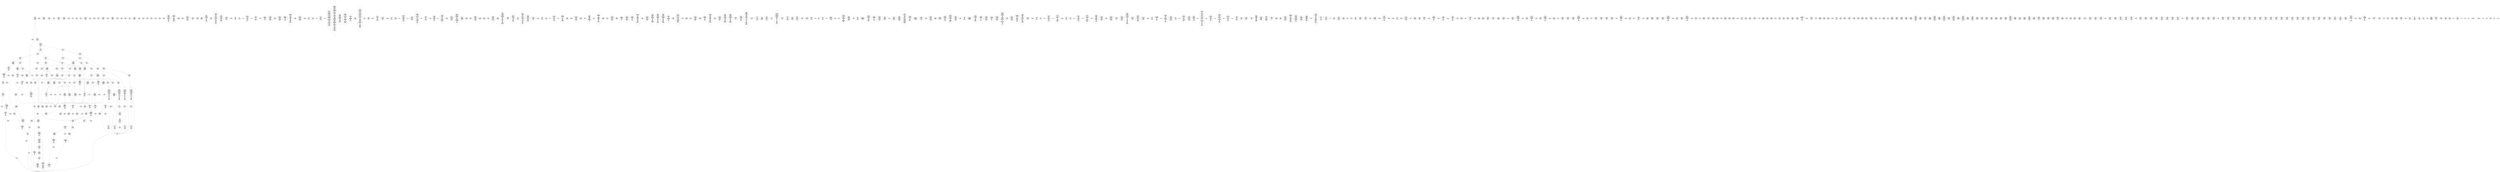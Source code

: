 /* Generated by GvGen v.1.0 (https://www.github.com/stricaud/gvgen) */

digraph G {
compound=true;
   node1 [label="[anywhere]"];
   node2 [label="# 0x0
PUSHX Data
PUSHX Data
MSTORE
CALLVALUE
ISZERO
PUSHX Data
JUMPI
"];
   node3 [label="# 0xc
PUSHX Data
REVERT
"];
   node4 [label="# 0x10
JUMPDEST
PUSHX LogicData
CALLDATASIZE
LT
PUSHX Data
JUMPI
"];
   node5 [label="# 0x1a
PUSHX Data
CALLDATALOAD
PUSHX BitData
SHR
PUSHX LogicData
GT
PUSHX Data
JUMPI
"];
   node6 [label="# 0x2b
PUSHX LogicData
GT
PUSHX Data
JUMPI
"];
   node7 [label="# 0x36
PUSHX LogicData
GT
PUSHX Data
JUMPI
"];
   node8 [label="# 0x41
PUSHX LogicData
EQ
PUSHX Data
JUMPI
"];
   node9 [label="# 0x4c
PUSHX LogicData
EQ
PUSHX Data
JUMPI
"];
   node10 [label="# 0x57
PUSHX LogicData
EQ
PUSHX Data
JUMPI
"];
   node11 [label="# 0x62
PUSHX LogicData
EQ
PUSHX Data
JUMPI
"];
   node12 [label="# 0x6d
PUSHX Data
JUMP
"];
   node13 [label="# 0x71
JUMPDEST
PUSHX LogicData
EQ
PUSHX Data
JUMPI
"];
   node14 [label="# 0x7d
PUSHX LogicData
EQ
PUSHX Data
JUMPI
"];
   node15 [label="# 0x88
PUSHX LogicData
EQ
PUSHX Data
JUMPI
"];
   node16 [label="# 0x93
PUSHX Data
JUMP
"];
   node17 [label="# 0x97
JUMPDEST
PUSHX LogicData
GT
PUSHX Data
JUMPI
"];
   node18 [label="# 0xa3
PUSHX LogicData
EQ
PUSHX Data
JUMPI
"];
   node19 [label="# 0xae
PUSHX LogicData
EQ
PUSHX Data
JUMPI
"];
   node20 [label="# 0xb9
PUSHX LogicData
EQ
PUSHX Data
JUMPI
"];
   node21 [label="# 0xc4
PUSHX LogicData
EQ
PUSHX Data
JUMPI
"];
   node22 [label="# 0xcf
PUSHX Data
JUMP
"];
   node23 [label="# 0xd3
JUMPDEST
PUSHX LogicData
EQ
PUSHX Data
JUMPI
"];
   node24 [label="# 0xdf
PUSHX LogicData
EQ
PUSHX Data
JUMPI
"];
   node25 [label="# 0xea
PUSHX LogicData
EQ
PUSHX Data
JUMPI
"];
   node26 [label="# 0xf5
PUSHX Data
JUMP
"];
   node27 [label="# 0xf9
JUMPDEST
PUSHX LogicData
GT
PUSHX Data
JUMPI
"];
   node28 [label="# 0x105
PUSHX LogicData
GT
PUSHX Data
JUMPI
"];
   node29 [label="# 0x110
PUSHX LogicData
EQ
PUSHX Data
JUMPI
"];
   node30 [label="# 0x11b
PUSHX LogicData
EQ
PUSHX Data
JUMPI
"];
   node31 [label="# 0x126
PUSHX LogicData
EQ
PUSHX Data
JUMPI
"];
   node32 [label="# 0x131
PUSHX LogicData
EQ
PUSHX Data
JUMPI
"];
   node33 [label="# 0x13c
PUSHX Data
JUMP
"];
   node34 [label="# 0x140
JUMPDEST
PUSHX LogicData
EQ
PUSHX Data
JUMPI
"];
   node35 [label="# 0x14c
PUSHX LogicData
EQ
PUSHX Data
JUMPI
"];
   node36 [label="# 0x157
PUSHX LogicData
EQ
PUSHX Data
JUMPI
"];
   node37 [label="# 0x162
PUSHX Data
JUMP
"];
   node38 [label="# 0x166
JUMPDEST
PUSHX LogicData
GT
PUSHX Data
JUMPI
"];
   node39 [label="# 0x172
PUSHX LogicData
EQ
PUSHX Data
JUMPI
"];
   node40 [label="# 0x17d
PUSHX LogicData
EQ
PUSHX Data
JUMPI
"];
   node41 [label="# 0x188
PUSHX LogicData
EQ
PUSHX Data
JUMPI
"];
   node42 [label="# 0x193
PUSHX LogicData
EQ
PUSHX Data
JUMPI
"];
   node43 [label="# 0x19e
PUSHX Data
JUMP
"];
   node44 [label="# 0x1a2
JUMPDEST
PUSHX LogicData
EQ
PUSHX Data
JUMPI
"];
   node45 [label="# 0x1ad
PUSHX LogicData
EQ
PUSHX Data
JUMPI
"];
   node46 [label="# 0x1b8
PUSHX LogicData
EQ
PUSHX Data
JUMPI
"];
   node47 [label="# 0x1c3
JUMPDEST
PUSHX Data
REVERT
"];
   node48 [label="# 0x1c8
JUMPDEST
PUSHX Data
PUSHX Data
CALLDATASIZE
PUSHX Data
PUSHX Data
JUMP
"];
   node49 [label="# 0x1d6
JUMPDEST
PUSHX Data
JUMP
"];
   node50 [label="# 0x1db
JUMPDEST
PUSHX MemData
MLOAD
PUSHX Data
PUSHX Data
JUMP
"];
   node51 [label="# 0x1e8
JUMPDEST
PUSHX MemData
MLOAD
SUB
RETURN
"];
   node52 [label="# 0x1f1
JUMPDEST
PUSHX Data
PUSHX Data
CALLDATASIZE
PUSHX Data
PUSHX Data
JUMP
"];
   node53 [label="# 0x1ff
JUMPDEST
PUSHX Data
JUMP
"];
   node54 [label="# 0x204
JUMPDEST
PUSHX MemData
MLOAD
PUSHX Data
PUSHX Data
JUMP
"];
   node55 [label="# 0x211
JUMPDEST
PUSHX Data
PUSHX Data
JUMP
"];
   node56 [label="# 0x219
JUMPDEST
PUSHX MemData
MLOAD
PUSHX Data
PUSHX Data
JUMP
"];
   node57 [label="# 0x226
JUMPDEST
PUSHX Data
PUSHX Data
CALLDATASIZE
PUSHX Data
PUSHX Data
JUMP
"];
   node58 [label="# 0x234
JUMPDEST
PUSHX Data
JUMP
"];
   node59 [label="# 0x239
JUMPDEST
STOP
"];
   node60 [label="# 0x23b
JUMPDEST
PUSHX Data
PUSHX Data
CALLDATASIZE
PUSHX Data
PUSHX Data
JUMP
"];
   node61 [label="# 0x249
JUMPDEST
PUSHX Data
JUMP
"];
   node62 [label="# 0x24e
JUMPDEST
PUSHX Data
PUSHX Data
CALLDATASIZE
PUSHX Data
PUSHX Data
JUMP
"];
   node63 [label="# 0x25c
JUMPDEST
PUSHX Data
JUMP
"];
   node64 [label="# 0x261
JUMPDEST
PUSHX MemData
MLOAD
PUSHX Data
PUSHX Data
JUMP
"];
   node65 [label="# 0x26e
JUMPDEST
PUSHX Data
PUSHX Data
CALLDATASIZE
PUSHX Data
PUSHX Data
JUMP
"];
   node66 [label="# 0x27c
JUMPDEST
PUSHX Data
JUMP
"];
   node67 [label="# 0x281
JUMPDEST
PUSHX Data
PUSHX Data
CALLDATASIZE
PUSHX Data
PUSHX Data
JUMP
"];
   node68 [label="# 0x28f
JUMPDEST
PUSHX Data
JUMP
"];
   node69 [label="# 0x294
JUMPDEST
PUSHX Data
PUSHX Data
CALLDATASIZE
PUSHX Data
PUSHX Data
JUMP
"];
   node70 [label="# 0x2a2
JUMPDEST
PUSHX Data
JUMP
"];
   node71 [label="# 0x2a7
JUMPDEST
PUSHX MemData
MLOAD
PUSHX Data
PUSHX Data
JUMP
"];
   node72 [label="# 0x2b5
JUMPDEST
PUSHX Data
PUSHX Data
JUMP
"];
   node73 [label="# 0x2bd
JUMPDEST
PUSHX Data
PUSHX Data
CALLDATASIZE
PUSHX Data
PUSHX Data
JUMP
"];
   node74 [label="# 0x2cb
JUMPDEST
PUSHX Data
JUMP
"];
   node75 [label="# 0x2d0
JUMPDEST
PUSHX Data
PUSHX Data
JUMP
"];
   node76 [label="# 0x2d8
JUMPDEST
PUSHX MemData
MLOAD
PUSHX Data
PUSHX Data
JUMP
"];
   node77 [label="# 0x2e5
JUMPDEST
PUSHX Data
PUSHX Data
JUMP
"];
   node78 [label="# 0x2ed
JUMPDEST
PUSHX Data
PUSHX Data
CALLDATASIZE
PUSHX Data
PUSHX Data
JUMP
"];
   node79 [label="# 0x2fb
JUMPDEST
PUSHX Data
JUMP
"];
   node80 [label="# 0x300
JUMPDEST
PUSHX Data
PUSHX Data
JUMP
"];
   node81 [label="# 0x308
JUMPDEST
PUSHX Data
PUSHX Data
CALLDATASIZE
PUSHX Data
PUSHX Data
JUMP
"];
   node82 [label="# 0x316
JUMPDEST
PUSHX Data
JUMP
"];
   node83 [label="# 0x31b
JUMPDEST
PUSHX Data
PUSHX Data
CALLDATASIZE
PUSHX Data
PUSHX Data
JUMP
"];
   node84 [label="# 0x329
JUMPDEST
PUSHX Data
JUMP
"];
   node85 [label="# 0x32e
JUMPDEST
PUSHX Data
PUSHX Data
CALLDATASIZE
PUSHX Data
PUSHX Data
JUMP
"];
   node86 [label="# 0x33c
JUMPDEST
PUSHX Data
JUMP
"];
   node87 [label="# 0x341
JUMPDEST
PUSHX MemData
MLOAD
PUSHX Data
PUSHX Data
JUMP
"];
   node88 [label="# 0x34e
JUMPDEST
PUSHX Data
PUSHX Data
JUMP
"];
   node89 [label="# 0x356
JUMPDEST
PUSHX Data
PUSHX Data
CALLDATASIZE
PUSHX Data
PUSHX Data
JUMP
"];
   node90 [label="# 0x364
JUMPDEST
PUSHX Data
JUMP
"];
   node91 [label="# 0x369
JUMPDEST
PUSHX Data
PUSHX Data
CALLDATASIZE
PUSHX Data
PUSHX Data
JUMP
"];
   node92 [label="# 0x377
JUMPDEST
PUSHX Data
JUMP
"];
   node93 [label="# 0x37c
JUMPDEST
PUSHX Data
PUSHX Data
JUMP
"];
   node94 [label="# 0x384
JUMPDEST
PUSHX Data
PUSHX Data
JUMP
"];
   node95 [label="# 0x38c
JUMPDEST
PUSHX Data
PUSHX Data
CALLDATASIZE
PUSHX Data
PUSHX Data
JUMP
"];
   node96 [label="# 0x39a
JUMPDEST
PUSHX Data
JUMP
"];
   node97 [label="# 0x39f
JUMPDEST
PUSHX Data
PUSHX Data
CALLDATASIZE
PUSHX Data
PUSHX Data
JUMP
"];
   node98 [label="# 0x3ad
JUMPDEST
PUSHX Data
JUMP
"];
   node99 [label="# 0x3b2
JUMPDEST
PUSHX Data
PUSHX Data
CALLDATASIZE
PUSHX Data
PUSHX Data
JUMP
"];
   node100 [label="# 0x3c0
JUMPDEST
PUSHX Data
JUMP
"];
   node101 [label="# 0x3c5
JUMPDEST
PUSHX Data
PUSHX Data
CALLDATASIZE
PUSHX Data
PUSHX Data
JUMP
"];
   node102 [label="# 0x3d3
JUMPDEST
PUSHX Data
JUMP
"];
   node103 [label="# 0x3d8
JUMPDEST
PUSHX Data
PUSHX Data
CALLDATASIZE
PUSHX Data
PUSHX Data
JUMP
"];
   node104 [label="# 0x3e6
JUMPDEST
PUSHX Data
JUMP
"];
   node105 [label="# 0x3eb
JUMPDEST
PUSHX Data
MSTORE
PUSHX Data
PUSHX Data
MSTORE
PUSHX Data
SHA3
PUSHX ArithData
PUSHX BitData
PUSHX BitData
SHL
SUB
AND
MSTORE
MSTORE
SHA3
SLOAD
"];
   node106 [label="# 0x40f
JUMPDEST
JUMP
"];
   node107 [label="# 0x415
JUMPDEST
PUSHX ArithData
PUSHX BitData
PUSHX BitData
SHL
SUB
NOT
AND
PUSHX Data
MSTORE
PUSHX Data
MSTORE
PUSHX Data
SHA3
SLOAD
PUSHX BitData
AND
JUMP
"];
   node108 [label="# 0x434
JUMPDEST
PUSHX StorData
SLOAD
PUSHX MemData
MLOAD
PUSHX ArithData
PUSHX Data
PUSHX BitData
AND
ISZERO
PUSHX ArithData
MUL
PUSHX BitData
NOT
ADD
AND
DIV
PUSHX ArithData
ADD
DIV
MUL
ADD
ADD
MSTORE
MSTORE
ADD
ISZERO
PUSHX Data
JUMPI
"];
   node109 [label="# 0x474
PUSHX LogicData
LT
PUSHX Data
JUMPI
"];
   node110 [label="# 0x47c
PUSHX ArithData
SLOAD
DIV
MUL
MSTORE
PUSHX ArithData
ADD
PUSHX Data
JUMP
"];
   node111 [label="# 0x48f
JUMPDEST
ADD
PUSHX Data
MSTORE
PUSHX Data
PUSHX Data
SHA3
"];
   node112 [label="# 0x49d
JUMPDEST
SLOAD
MSTORE
PUSHX ArithData
ADD
PUSHX ArithData
ADD
GT
PUSHX Data
JUMPI
"];
   node113 [label="# 0x4b1
SUB
PUSHX BitData
AND
ADD
"];
   node114 [label="# 0x4ba
JUMPDEST
JUMP
"];
   node115 [label="# 0x4c2
JUMPDEST
PUSHX Data
PUSHX Data
JUMP
"];
   node116 [label="# 0x4ca
JUMPDEST
PUSHX Data
JUMPI
"];
   node117 [label="# 0x4cf
PUSHX MemData
MLOAD
PUSHX BitData
PUSHX BitData
SHL
MSTORE
PUSHX ArithData
ADD
PUSHX Data
PUSHX Data
JUMP
"];
   node118 [label="# 0x4e6
JUMPDEST
PUSHX MemData
MLOAD
SUB
REVERT
"];
   node119 [label="# 0x4ef
JUMPDEST
PUSHX Data
PUSHX Data
JUMP
"];
   node120 [label="# 0x4f8
JUMPDEST
JUMP
"];
   node121 [label="# 0x4fb
JUMPDEST
PUSHX Data
PUSHX Data
PUSHX Data
JUMP
"];
   node122 [label="# 0x506
JUMPDEST
PUSHX Data
MSTORE
PUSHX Data
PUSHX ArithData
MSTORE
PUSHX MemData
SHA3
SLOAD
MLOAD
MUL
ADD
ADD
MSTORE
MSTORE
PUSHX Data
ADD
"];
   node123 [label="# 0x530
JUMPDEST
LT
ISZERO
PUSHX Data
JUMPI
"];
   node124 [label="# 0x539
PUSHX Data
MSTORE
PUSHX ArithData
SHA3
PUSHX Data
MLOAD
ADD
MSTORE
PUSHX ArithData
MUL
ADD
SLOAD
PUSHX ArithData
PUSHX BitData
PUSHX BitData
SHL
SUB
AND
MSTORE
PUSHX ArithData
ADD
SLOAD
ADD
MSTORE
MSTORE
ADD
ADD
PUSHX Data
JUMP
"];
   node125 [label="# 0x578
JUMPDEST
PUSHX Data
MLOAD
PUSHX MemData
MLOAD
MSTORE
PUSHX ArithData
MUL
PUSHX ArithData
ADD
ADD
PUSHX Data
MSTORE
ISZERO
PUSHX Data
JUMPI
"];
   node126 [label="# 0x59c
PUSHX ArithData
ADD
PUSHX ArithData
MUL
CODESIZE
CODECOPY
ADD
"];
   node127 [label="# 0x5ab
JUMPDEST
PUSHX Data
"];
   node128 [label="# 0x5b1
JUMPDEST
MLOAD
LT
ISZERO
PUSHX Data
JUMPI
"];
   node129 [label="# 0x5bb
MLOAD
LT
PUSHX Data
JUMPI
"];
   node130 [label="# 0x5c5
INVALID
"];
   node131 [label="# 0x5c6
JUMPDEST
PUSHX ArithData
MUL
PUSHX ArithData
ADD
ADD
MLOAD
PUSHX ArithData
ADD
MLOAD
MLOAD
LT
PUSHX Data
JUMPI
"];
   node132 [label="# 0x5dd
INVALID
"];
   node133 [label="# 0x5de
JUMPDEST
PUSHX ArithData
MUL
ADD
ADD
MSTORE
PUSHX ArithData
ADD
PUSHX Data
JUMP
"];
   node134 [label="# 0x5f1
JUMPDEST
JUMP
"];
   node135 [label="# 0x5f9
JUMPDEST
PUSHX ArithData
PUSHX BitData
PUSHX BitData
SHL
SUB
AND
PUSHX Data
JUMPI
"];
   node136 [label="# 0x608
PUSHX MemData
MLOAD
PUSHX BitData
PUSHX BitData
SHL
MSTORE
PUSHX ArithData
ADD
PUSHX Data
PUSHX Data
JUMP
"];
   node137 [label="# 0x61f
JUMPDEST
EQ
PUSHX Data
JUMPI
"];
   node138 [label="# 0x627
PUSHX MemData
MLOAD
PUSHX BitData
PUSHX BitData
SHL
MSTORE
PUSHX ArithData
ADD
PUSHX Data
PUSHX Data
JUMP
"];
   node139 [label="# 0x63e
JUMPDEST
PUSHX ArithData
PUSHX BitData
PUSHX BitData
SHL
SUB
AND
CALLER
EQ
PUSHX Data
JUMPI
"];
   node140 [label="# 0x650
PUSHX ArithData
PUSHX BitData
PUSHX BitData
SHL
SUB
AND
PUSHX Data
MSTORE
PUSHX Data
PUSHX Data
MSTORE
PUSHX Data
SHA3
CALLER
MSTORE
MSTORE
SHA3
SLOAD
PUSHX BitData
AND
ISZERO
ISZERO
PUSHX LogicData
EQ
"];
   node141 [label="# 0x67d
JUMPDEST
PUSHX Data
JUMPI
"];
   node142 [label="# 0x682
PUSHX MemData
MLOAD
PUSHX BitData
PUSHX BitData
SHL
MSTORE
PUSHX ArithData
ADD
PUSHX Data
PUSHX Data
JUMP
"];
   node143 [label="# 0x699
JUMPDEST
PUSHX Data
"];
   node144 [label="# 0x69c
JUMPDEST
LT
ISZERO
PUSHX Data
JUMPI
"];
   node145 [label="# 0x6a5
PUSHX Data
LT
PUSHX Data
JUMPI
"];
   node146 [label="# 0x6b1
INVALID
"];
   node147 [label="# 0x6b2
JUMPDEST
PUSHX ArithData
MUL
ADD
CALLDATALOAD
PUSHX Data
LT
PUSHX Data
JUMPI
"];
   node148 [label="# 0x6c8
INVALID
"];
   node149 [label="# 0x6c9
JUMPDEST
PUSHX ArithData
MUL
ADD
CALLDATALOAD
PUSHX Data
PUSHX Data
PUSHX ArithData
MSTORE
PUSHX ArithData
ADD
MSTORE
PUSHX ArithData
ADD
PUSHX Data
SHA3
PUSHX ArithData
PUSHX ArithData
PUSHX BitData
PUSHX BitData
SHL
SUB
AND
PUSHX ArithData
PUSHX BitData
PUSHX BitData
SHL
SUB
AND
MSTORE
PUSHX ArithData
ADD
MSTORE
PUSHX ArithData
ADD
PUSHX Data
SHA3
SLOAD
PUSHX BitData
PUSHX BitData
AND
JUMP
"];
   node150 [label="# 0x71b
JUMPDEST
PUSHX Data
PUSHX ArithData
MSTORE
PUSHX ArithData
ADD
MSTORE
PUSHX ArithData
ADD
PUSHX Data
SHA3
PUSHX ArithData
PUSHX ArithData
PUSHX BitData
PUSHX BitData
SHL
SUB
AND
PUSHX ArithData
PUSHX BitData
PUSHX BitData
SHL
SUB
AND
MSTORE
PUSHX ArithData
ADD
MSTORE
PUSHX ArithData
ADD
PUSHX Data
SHA3
SSTORE
PUSHX Data
PUSHX Data
PUSHX ArithData
MSTORE
PUSHX ArithData
ADD
MSTORE
PUSHX ArithData
ADD
PUSHX Data
SHA3
PUSHX ArithData
PUSHX ArithData
PUSHX BitData
PUSHX BitData
SHL
SUB
AND
PUSHX ArithData
PUSHX BitData
PUSHX BitData
SHL
SUB
AND
MSTORE
PUSHX ArithData
ADD
MSTORE
PUSHX ArithData
ADD
PUSHX Data
SHA3
SLOAD
PUSHX BitData
PUSHX BitData
AND
JUMP
"];
   node151 [label="# 0x79e
JUMPDEST
PUSHX Data
MSTORE
PUSHX Data
PUSHX Data
MSTORE
PUSHX Data
SHA3
PUSHX ArithData
PUSHX BitData
PUSHX BitData
SHL
SUB
AND
MSTORE
MSTORE
SHA3
SSTORE
PUSHX ArithData
ADD
PUSHX Data
JUMP
"];
   node152 [label="# 0x7ce
JUMPDEST
PUSHX ArithData
PUSHX BitData
PUSHX BitData
SHL
SUB
AND
PUSHX ArithData
PUSHX BitData
PUSHX BitData
SHL
SUB
AND
CALLER
PUSHX ArithData
PUSHX BitData
PUSHX BitData
SHL
SUB
AND
PUSHX Data
PUSHX MemData
MLOAD
PUSHX Data
PUSHX Data
JUMP
"];
   node153 [label="# 0x822
JUMPDEST
PUSHX MemData
MLOAD
SUB
LOGX
PUSHX Data
PUSHX ArithData
PUSHX BitData
PUSHX BitData
SHL
SUB
AND
PUSHX Data
JUMP
"];
   node154 [label="# 0x83c
JUMPDEST
ISZERO
PUSHX Data
JUMPI
"];
   node155 [label="# 0x842
PUSHX Data
CALLER
PUSHX ArithData
MUL
PUSHX ArithData
ADD
PUSHX MemData
MLOAD
ADD
PUSHX Data
MSTORE
MSTORE
PUSHX ArithData
ADD
PUSHX ArithData
MUL
CALLDATACOPY
PUSHX Data
ADD
MSTORE
PUSHX MemData
MLOAD
PUSHX ArithData
MUL
ADD
ADD
MSTORE
MSTORE
ADD
CALLDATACOPY
PUSHX Data
ADD
MSTORE
PUSHX MemData
MLOAD
PUSHX ArithData
PUSHX ArithData
ADD
DIV
MUL
ADD
ADD
MSTORE
MSTORE
ADD
CALLDATACOPY
PUSHX Data
ADD
MSTORE
PUSHX Data
JUMP
"];
   node156 [label="# 0x8e5
JUMPDEST
JUMP
"];
   node157 [label="# 0x8ef
JUMPDEST
PUSHX Data
EQ
PUSHX Data
JUMPI
"];
   node158 [label="# 0x8f9
PUSHX Data
REVERT
"];
   node159 [label="# 0x8fd
JUMPDEST
PUSHX MemData
MLOAD
MSTORE
PUSHX ArithData
MUL
ADD
ADD
MSTORE
PUSHX Data
ISZERO
PUSHX Data
JUMPI
"];
   node160 [label="# 0x91a
PUSHX ArithData
ADD
PUSHX ArithData
MUL
CODESIZE
CODECOPY
ADD
"];
   node161 [label="# 0x929
JUMPDEST
PUSHX Data
"];
   node162 [label="# 0x92f
JUMPDEST
LT
ISZERO
PUSHX Data
JUMPI
"];
   node163 [label="# 0x938
PUSHX Data
PUSHX Data
LT
PUSHX Data
JUMPI
"];
   node164 [label="# 0x946
INVALID
"];
   node165 [label="# 0x947
JUMPDEST
PUSHX ArithData
MUL
ADD
CALLDATALOAD
MSTORE
PUSHX ArithData
ADD
MSTORE
PUSHX ArithData
ADD
PUSHX Data
SHA3
PUSHX Data
LT
PUSHX Data
JUMPI
"];
   node166 [label="# 0x969
INVALID
"];
   node167 [label="# 0x96a
JUMPDEST
PUSHX ArithData
MUL
ADD
PUSHX ArithData
PUSHX Data
ADD
PUSHX Data
JUMP
"];
   node168 [label="# 0x97f
JUMPDEST
PUSHX ArithData
PUSHX BitData
PUSHX BitData
SHL
SUB
AND
PUSHX ArithData
PUSHX BitData
PUSHX BitData
SHL
SUB
AND
MSTORE
PUSHX ArithData
ADD
MSTORE
PUSHX ArithData
ADD
PUSHX Data
SHA3
SLOAD
MLOAD
LT
PUSHX Data
JUMPI
"];
   node169 [label="# 0x9ab
INVALID
"];
   node170 [label="# 0x9ac
JUMPDEST
PUSHX ArithData
MUL
ADD
ADD
MSTORE
PUSHX ArithData
ADD
PUSHX Data
JUMP
"];
   node171 [label="# 0x9bf
JUMPDEST
JUMP
"];
   node172 [label="# 0x9c9
JUMPDEST
PUSHX Data
PUSHX Data
MSTORE
PUSHX Data
MSTORE
PUSHX Data
PUSHX Data
SHA3
SLOAD
LT
PUSHX Data
JUMPI
"];
   node173 [label="# 0x9e1
INVALID
"];
   node174 [label="# 0x9e2
JUMPDEST
PUSHX Data
MSTORE
PUSHX Data
SHA3
PUSHX ArithData
MUL
ADD
SLOAD
PUSHX ArithData
ADD
SLOAD
PUSHX ArithData
PUSHX BitData
PUSHX BitData
SHL
SUB
AND
JUMP
"];
   node175 [label="# 0xa0c
JUMPDEST
PUSHX Data
PUSHX Data
JUMP
"];
   node176 [label="# 0xa14
JUMPDEST
PUSHX Data
JUMPI
"];
   node177 [label="# 0xa19
PUSHX MemData
MLOAD
PUSHX BitData
PUSHX BitData
SHL
MSTORE
PUSHX ArithData
ADD
PUSHX Data
PUSHX Data
JUMP
"];
   node178 [label="# 0xa30
JUMPDEST
PUSHX StorData
SLOAD
PUSHX MemData
MLOAD
PUSHX Data
PUSHX ArithData
PUSHX BitData
PUSHX BitData
SHL
SUB
AND
PUSHX Data
LOGX
PUSHX StorData
SLOAD
PUSHX ArithData
PUSHX BitData
PUSHX BitData
SHL
SUB
NOT
AND
SSTORE
JUMP
"];
   node179 [label="# 0xa7a
JUMPDEST
PUSHX Data
PUSHX Data
PUSHX Data
PUSHX BitData
PUSHX BitData
AND
JUMP
"];
   node180 [label="# 0xa8d
JUMPDEST
PUSHX StorData
SLOAD
PUSHX ArithData
PUSHX BitData
PUSHX BitData
SHL
SUB
AND
"];
   node181 [label="# 0xa9a
JUMPDEST
JUMP
"];
   node182 [label="# 0xa9d
JUMPDEST
PUSHX StorData
SLOAD
PUSHX Data
PUSHX ArithData
PUSHX BitData
PUSHX BitData
SHL
SUB
AND
PUSHX Data
PUSHX Data
JUMP
"];
   node183 [label="# 0xab4
JUMPDEST
PUSHX ArithData
PUSHX BitData
PUSHX BitData
SHL
SUB
AND
EQ
JUMP
"];
   node184 [label="# 0xac3
JUMPDEST
PUSHX Data
PUSHX Data
JUMP
"];
   node185 [label="# 0xacb
JUMPDEST
PUSHX Data
JUMPI
"];
   node186 [label="# 0xad0
PUSHX MemData
MLOAD
PUSHX BitData
PUSHX BitData
SHL
MSTORE
PUSHX ArithData
ADD
PUSHX Data
PUSHX Data
JUMP
"];
   node187 [label="# 0xae7
JUMPDEST
PUSHX Data
PUSHX Data
JUMP
"];
   node188 [label="# 0xaf0
JUMPDEST
PUSHX StorData
SLOAD
PUSHX MemData
MLOAD
PUSHX ArithData
PUSHX Data
PUSHX BitData
AND
ISZERO
PUSHX ArithData
MUL
PUSHX BitData
NOT
ADD
AND
DIV
PUSHX ArithData
ADD
DIV
MUL
ADD
ADD
MSTORE
MSTORE
ADD
ISZERO
PUSHX Data
JUMPI
"];
   node189 [label="# 0xb30
PUSHX LogicData
LT
PUSHX Data
JUMPI
"];
   node190 [label="# 0xb38
PUSHX ArithData
SLOAD
DIV
MUL
MSTORE
PUSHX ArithData
ADD
PUSHX Data
JUMP
"];
   node191 [label="# 0xb4b
JUMPDEST
PUSHX Data
PUSHX Data
JUMP
"];
   node192 [label="# 0xb53
JUMPDEST
PUSHX Data
JUMPI
"];
   node193 [label="# 0xb58
PUSHX MemData
MLOAD
PUSHX BitData
PUSHX BitData
SHL
MSTORE
PUSHX ArithData
ADD
PUSHX Data
PUSHX Data
JUMP
"];
   node194 [label="# 0xb6f
JUMPDEST
PUSHX Data
PUSHX Data
JUMP
"];
   node195 [label="# 0xb78
JUMPDEST
CALLER
PUSHX Data
MSTORE
PUSHX Data
PUSHX Data
MSTORE
PUSHX MemData
SHA3
PUSHX ArithData
PUSHX BitData
PUSHX BitData
SHL
SUB
AND
MSTORE
MSTORE
SHA3
SLOAD
PUSHX BitData
NOT
AND
ISZERO
ISZERO
OR
SSTORE
MLOAD
PUSHX Data
PUSHX Data
PUSHX Data
JUMP
"];
   node196 [label="# 0xbdb
JUMPDEST
PUSHX MemData
MLOAD
SUB
LOGX
JUMP
"];
   node197 [label="# 0xbe7
JUMPDEST
PUSHX Data
MSTORE
PUSHX Data
PUSHX ArithData
MSTORE
PUSHX MemData
SHA3
SLOAD
MLOAD
MUL
ADD
ADD
MSTORE
MSTORE
PUSHX Data
ADD
"];
   node198 [label="# 0xc11
JUMPDEST
LT
ISZERO
PUSHX Data
JUMPI
"];
   node199 [label="# 0xc1a
PUSHX Data
MSTORE
PUSHX ArithData
SHA3
PUSHX Data
MLOAD
ADD
MSTORE
PUSHX ArithData
MUL
ADD
SLOAD
PUSHX ArithData
PUSHX BitData
PUSHX BitData
SHL
SUB
AND
MSTORE
PUSHX ArithData
ADD
SLOAD
ADD
MSTORE
MSTORE
ADD
ADD
PUSHX Data
JUMP
"];
   node200 [label="# 0xc59
JUMPDEST
PUSHX Data
MLOAD
PUSHX MemData
MLOAD
MSTORE
PUSHX ArithData
MUL
PUSHX ArithData
ADD
ADD
PUSHX Data
MSTORE
ISZERO
PUSHX Data
JUMPI
"];
   node201 [label="# 0xc7d
PUSHX ArithData
ADD
PUSHX ArithData
MUL
CODESIZE
CODECOPY
ADD
"];
   node202 [label="# 0xc8c
JUMPDEST
PUSHX Data
"];
   node203 [label="# 0xc92
JUMPDEST
MLOAD
LT
ISZERO
PUSHX Data
JUMPI
"];
   node204 [label="# 0xc9c
MLOAD
LT
PUSHX Data
JUMPI
"];
   node205 [label="# 0xca6
INVALID
"];
   node206 [label="# 0xca7
JUMPDEST
PUSHX ArithData
MUL
PUSHX ArithData
ADD
ADD
MLOAD
PUSHX ArithData
ADD
MLOAD
MLOAD
LT
PUSHX Data
JUMPI
"];
   node207 [label="# 0xcbe
INVALID
"];
   node208 [label="# 0xcbf
JUMPDEST
PUSHX ArithData
PUSHX BitData
PUSHX BitData
SHL
SUB
AND
PUSHX ArithData
MUL
ADD
ADD
MSTORE
PUSHX ArithData
ADD
PUSHX Data
JUMP
"];
   node209 [label="# 0xcdf
JUMPDEST
PUSHX StorData
SLOAD
PUSHX MemData
MLOAD
PUSHX ArithData
PUSHX Data
PUSHX BitData
AND
ISZERO
PUSHX ArithData
MUL
PUSHX BitData
NOT
ADD
AND
DIV
PUSHX ArithData
ADD
DIV
MUL
ADD
ADD
MSTORE
MSTORE
ADD
ISZERO
PUSHX Data
JUMPI
"];
   node210 [label="# 0xd1f
PUSHX LogicData
LT
PUSHX Data
JUMPI
"];
   node211 [label="# 0xd27
PUSHX ArithData
SLOAD
DIV
MUL
MSTORE
PUSHX ArithData
ADD
PUSHX Data
JUMP
"];
   node212 [label="# 0xd3a
JUMPDEST
PUSHX Data
PUSHX Data
JUMP
"];
   node213 [label="# 0xd42
JUMPDEST
PUSHX Data
JUMPI
"];
   node214 [label="# 0xd47
PUSHX MemData
MLOAD
PUSHX BitData
PUSHX BitData
SHL
MSTORE
PUSHX ArithData
ADD
PUSHX Data
PUSHX Data
JUMP
"];
   node215 [label="# 0xd5e
JUMPDEST
PUSHX Data
PUSHX Data
JUMP
"];
   node216 [label="# 0xd6d
JUMPDEST
JUMP
"];
   node217 [label="# 0xd76
JUMPDEST
PUSHX Data
PUSHX Data
MSTORE
PUSHX Data
MSTORE
PUSHX Data
SHA3
SLOAD
PUSHX ArithData
PUSHX BitData
PUSHX BitData
SHL
SUB
AND
JUMP
"];
   node218 [label="# 0xd91
JUMPDEST
PUSHX Data
PUSHX Data
PUSHX Data
JUMP
"];
   node219 [label="# 0xd9c
JUMPDEST
PUSHX Data
JUMP
"];
   node220 [label="# 0xda1
JUMPDEST
JUMP
"];
   node221 [label="# 0xda3
JUMPDEST
PUSHX StorData
SLOAD
PUSHX MemData
MLOAD
PUSHX ArithData
PUSHX Data
PUSHX BitData
AND
ISZERO
PUSHX ArithData
MUL
PUSHX BitData
NOT
ADD
AND
DIV
PUSHX ArithData
ADD
DIV
MUL
ADD
ADD
MSTORE
MSTORE
ADD
ISZERO
PUSHX Data
JUMPI
"];
   node222 [label="# 0xde3
PUSHX LogicData
LT
PUSHX Data
JUMPI
"];
   node223 [label="# 0xdeb
PUSHX ArithData
SLOAD
DIV
MUL
MSTORE
PUSHX ArithData
ADD
PUSHX Data
JUMP
"];
   node224 [label="# 0xdfe
JUMPDEST
PUSHX ArithData
PUSHX BitData
PUSHX BitData
SHL
SUB
AND
PUSHX Data
MSTORE
PUSHX Data
PUSHX Data
MSTORE
PUSHX Data
SHA3
AND
MSTORE
MSTORE
SHA3
SLOAD
PUSHX BitData
AND
JUMP
"];
   node225 [label="# 0xe2c
JUMPDEST
PUSHX Data
PUSHX Data
JUMP
"];
   node226 [label="# 0xe34
JUMPDEST
PUSHX Data
JUMPI
"];
   node227 [label="# 0xe39
PUSHX MemData
MLOAD
PUSHX BitData
PUSHX BitData
SHL
MSTORE
PUSHX ArithData
ADD
PUSHX Data
PUSHX Data
JUMP
"];
   node228 [label="# 0xe50
JUMPDEST
PUSHX Data
PUSHX Data
JUMP
"];
   node229 [label="# 0xe59
JUMPDEST
PUSHX ArithData
PUSHX BitData
PUSHX BitData
SHL
SUB
AND
PUSHX Data
JUMPI
"];
   node230 [label="# 0xe68
PUSHX MemData
MLOAD
PUSHX BitData
PUSHX BitData
SHL
MSTORE
PUSHX ArithData
ADD
PUSHX Data
PUSHX Data
JUMP
"];
   node231 [label="# 0xe7f
JUMPDEST
PUSHX ArithData
PUSHX BitData
PUSHX BitData
SHL
SUB
AND
CALLER
EQ
PUSHX Data
JUMPI
"];
   node232 [label="# 0xe91
PUSHX ArithData
PUSHX BitData
PUSHX BitData
SHL
SUB
AND
PUSHX Data
MSTORE
PUSHX Data
PUSHX Data
MSTORE
PUSHX Data
SHA3
CALLER
MSTORE
MSTORE
SHA3
SLOAD
PUSHX BitData
AND
ISZERO
ISZERO
PUSHX LogicData
EQ
"];
   node233 [label="# 0xebe
JUMPDEST
PUSHX Data
JUMPI
"];
   node234 [label="# 0xec3
PUSHX MemData
MLOAD
PUSHX BitData
PUSHX BitData
SHL
MSTORE
PUSHX ArithData
ADD
PUSHX Data
PUSHX Data
JUMP
"];
   node235 [label="# 0xeda
JUMPDEST
PUSHX Data
MSTORE
PUSHX Data
PUSHX Data
MSTORE
PUSHX Data
SHA3
PUSHX ArithData
PUSHX BitData
PUSHX BitData
SHL
SUB
AND
MSTORE
MSTORE
SHA3
SLOAD
PUSHX Data
PUSHX BitData
PUSHX BitData
AND
JUMP
"];
   node236 [label="# 0xf0d
JUMPDEST
PUSHX Data
MSTORE
PUSHX Data
PUSHX Data
MSTORE
PUSHX Data
SHA3
PUSHX ArithData
PUSHX BitData
PUSHX BitData
SHL
SUB
AND
MSTORE
MSTORE
SHA3
SSTORE
AND
MSTORE
SHA3
SLOAD
PUSHX Data
PUSHX Data
JUMP
"];
   node237 [label="# 0xf45
JUMPDEST
PUSHX Data
MSTORE
PUSHX Data
PUSHX Data
MSTORE
PUSHX MemData
SHA3
PUSHX ArithData
PUSHX BitData
PUSHX BitData
SHL
SUB
AND
MSTORE
MSTORE
SHA3
SSTORE
MLOAD
AND
CALLER
PUSHX Data
PUSHX Data
PUSHX Data
JUMP
"];
   node238 [label="# 0xfa8
JUMPDEST
PUSHX MemData
MLOAD
SUB
LOGX
PUSHX Data
PUSHX ArithData
PUSHX BitData
PUSHX BitData
SHL
SUB
AND
PUSHX Data
JUMP
"];
   node239 [label="# 0xfc2
JUMPDEST
ISZERO
PUSHX Data
JUMPI
"];
   node240 [label="# 0xfc8
PUSHX Data
CALLER
PUSHX ArithData
ADD
PUSHX ArithData
DIV
MUL
PUSHX ArithData
ADD
PUSHX MemData
MLOAD
ADD
PUSHX Data
MSTORE
MSTORE
PUSHX ArithData
ADD
CALLDATACOPY
PUSHX Data
ADD
MSTORE
PUSHX Data
JUMP
"];
   node241 [label="# 0x100b
JUMPDEST
JUMP
"];
   node242 [label="# 0x1013
JUMPDEST
PUSHX Data
PUSHX Data
JUMP
"];
   node243 [label="# 0x101b
JUMPDEST
PUSHX Data
JUMPI
"];
   node244 [label="# 0x1020
PUSHX MemData
MLOAD
PUSHX BitData
PUSHX BitData
SHL
MSTORE
PUSHX ArithData
ADD
PUSHX Data
PUSHX Data
JUMP
"];
   node245 [label="# 0x1037
JUMPDEST
PUSHX Data
PUSHX Data
JUMP
"];
   node246 [label="# 0x1040
JUMPDEST
PUSHX ArithData
PUSHX BitData
PUSHX BitData
SHL
SUB
AND
CALLER
EQ
PUSHX Data
JUMPI
"];
   node247 [label="# 0x1052
PUSHX ArithData
PUSHX BitData
PUSHX BitData
SHL
SUB
AND
PUSHX Data
MSTORE
PUSHX Data
PUSHX Data
MSTORE
PUSHX Data
SHA3
CALLER
MSTORE
MSTORE
SHA3
SLOAD
PUSHX BitData
AND
ISZERO
ISZERO
PUSHX LogicData
EQ
"];
   node248 [label="# 0x107f
JUMPDEST
PUSHX Data
JUMPI
"];
   node249 [label="# 0x1084
PUSHX MemData
MLOAD
PUSHX BitData
PUSHX BitData
SHL
MSTORE
PUSHX ArithData
ADD
PUSHX Data
PUSHX Data
JUMP
"];
   node250 [label="# 0x109b
JUMPDEST
PUSHX Data
MSTORE
PUSHX Data
PUSHX Data
MSTORE
PUSHX Data
SHA3
PUSHX ArithData
PUSHX BitData
PUSHX BitData
SHL
SUB
AND
MSTORE
MSTORE
SHA3
SLOAD
PUSHX Data
PUSHX BitData
PUSHX BitData
AND
JUMP
"];
   node251 [label="# 0x10ce
JUMPDEST
PUSHX Data
MSTORE
PUSHX Data
PUSHX Data
MSTORE
PUSHX MemData
SHA3
PUSHX ArithData
PUSHX BitData
PUSHX BitData
SHL
SUB
AND
MSTORE
MSTORE
SHA3
SSTORE
MLOAD
CALLER
PUSHX Data
PUSHX Data
PUSHX Data
JUMP
"];
   node252 [label="# 0x112b
JUMPDEST
PUSHX MemData
MLOAD
SUB
LOGX
JUMP
"];
   node253 [label="# 0x1138
JUMPDEST
PUSHX Data
PUSHX Data
PUSHX BitData
PUSHX BitData
AND
JUMP
"];
   node254 [label="# 0x1149
JUMPDEST
PUSHX MemData
MLOAD
PUSHX ArithData
PUSHX BitData
PUSHX BitData
SHL
SUB
AND
PUSHX Data
PUSHX Data
LOGX
JUMP
"];
   node255 [label="# 0x1180
JUMPDEST
PUSHX Data
MSTORE
PUSHX Data
PUSHX ArithData
MSTORE
PUSHX MemData
SHA3
SLOAD
MLOAD
PUSHX Data
PUSHX BitData
AND
ISZERO
PUSHX ArithData
MUL
PUSHX BitData
NOT
ADD
AND
DIV
PUSHX ArithData
ADD
DIV
MUL
ADD
ADD
MSTORE
MSTORE
PUSHX Data
PUSHX Data
ADD
ISZERO
PUSHX Data
JUMPI
"];
   node256 [label="# 0x11d4
PUSHX LogicData
LT
PUSHX Data
JUMPI
"];
   node257 [label="# 0x11dc
PUSHX ArithData
SLOAD
DIV
MUL
MSTORE
PUSHX ArithData
ADD
PUSHX Data
JUMP
"];
   node258 [label="# 0x11ef
JUMPDEST
ADD
PUSHX Data
MSTORE
PUSHX Data
PUSHX Data
SHA3
"];
   node259 [label="# 0x11fd
JUMPDEST
SLOAD
MSTORE
PUSHX ArithData
ADD
PUSHX ArithData
ADD
GT
PUSHX Data
JUMPI
"];
   node260 [label="# 0x1211
SUB
PUSHX BitData
AND
ADD
"];
   node261 [label="# 0x121a
JUMPDEST
PUSHX StorData
SLOAD
PUSHX MemData
MLOAD
PUSHX ArithData
PUSHX ArithData
PUSHX Data
PUSHX BitData
NOT
PUSHX ArithData
PUSHX BitData
AND
ISZERO
MUL
ADD
AND
DIV
ADD
DIV
MUL
ADD
ADD
MSTORE
MSTORE
ADD
ISZERO
PUSHX Data
JUMPI
"];
   node262 [label="# 0x1262
PUSHX LogicData
LT
PUSHX Data
JUMPI
"];
   node263 [label="# 0x126a
PUSHX ArithData
SLOAD
DIV
MUL
MSTORE
PUSHX ArithData
ADD
PUSHX Data
JUMP
"];
   node264 [label="# 0x127d
JUMPDEST
ADD
PUSHX Data
MSTORE
PUSHX Data
PUSHX Data
SHA3
"];
   node265 [label="# 0x128b
JUMPDEST
SLOAD
MSTORE
PUSHX ArithData
ADD
PUSHX ArithData
ADD
GT
PUSHX Data
JUMPI
"];
   node266 [label="# 0x129f
SUB
PUSHX BitData
AND
ADD
"];
   node267 [label="# 0x12a8
JUMPDEST
PUSHX BitData
PUSHX BitData
AND
JUMP
"];
   node268 [label="# 0x12bb
JUMPDEST
PUSHX Data
GT
ISZERO
PUSHX Data
JUMPI
"];
   node269 [label="# 0x12c6
INVALID
"];
   node270 [label="# 0x12c7
JUMPDEST
SUB
JUMP
"];
   node271 [label="# 0x12cd
JUMPDEST
ADD
LT
ISZERO
PUSHX Data
JUMPI
"];
   node272 [label="# 0x12d9
INVALID
"];
   node273 [label="# 0x12da
JUMPDEST
PUSHX Data
EXTCODEHASH
PUSHX LogicData
EQ
ISZERO
PUSHX Data
JUMPI
"];
   node274 [label="# 0x130a
ISZERO
ISZERO
"];
   node275 [label="# 0x130e
JUMPDEST
JUMP
"];
   node276 [label="# 0x1316
JUMPDEST
PUSHX MemData
MLOAD
PUSHX BitData
PUSHX BitData
SHL
MSTORE
PUSHX ArithData
PUSHX BitData
PUSHX BitData
SHL
SUB
AND
PUSHX Data
PUSHX Data
PUSHX ArithData
ADD
PUSHX Data
JUMP
"];
   node277 [label="# 0x134c
JUMPDEST
PUSHX Data
PUSHX MemData
MLOAD
SUB
PUSHX Data
EXTCODESIZE
ISZERO
ISZERO
PUSHX Data
JUMPI
"];
   node278 [label="# 0x1362
PUSHX Data
REVERT
"];
   node279 [label="# 0x1366
JUMPDEST
GAS
CALL
ISZERO
ISZERO
PUSHX Data
JUMPI
"];
   node280 [label="# 0x1371
RETURNDATASIZE
PUSHX Data
RETURNDATACOPY
RETURNDATASIZE
PUSHX Data
REVERT
"];
   node281 [label="# 0x137a
JUMPDEST
PUSHX MemData
MLOAD
RETURNDATASIZE
PUSHX BitData
NOT
PUSHX ArithData
ADD
AND
ADD
PUSHX Data
MSTORE
PUSHX Data
ADD
PUSHX Data
JUMP
"];
   node282 [label="# 0x139e
JUMPDEST
PUSHX ArithData
PUSHX BitData
PUSHX BitData
SHL
SUB
NOT
AND
EQ
PUSHX Data
JUMPI
"];
   node283 [label="# 0x13ae
PUSHX MemData
MLOAD
PUSHX BitData
PUSHX BitData
SHL
MSTORE
PUSHX ArithData
ADD
PUSHX Data
PUSHX Data
JUMP
"];
   node284 [label="# 0x13c5
JUMPDEST
PUSHX Data
PUSHX ArithData
PUSHX BitData
PUSHX BitData
SHL
SUB
AND
PUSHX Data
JUMPI
"];
   node285 [label="# 0x13d6
PUSHX MemData
MLOAD
PUSHX BitData
PUSHX BitData
SHL
MSTORE
PUSHX ArithData
ADD
PUSHX Data
PUSHX Data
JUMP
"];
   node286 [label="# 0x13ed
JUMPDEST
PUSHX ArithData
PUSHX BitData
PUSHX BitData
SHL
SUB
AND
PUSHX Data
MSTORE
PUSHX Data
MSTORE
PUSHX Data
SHA3
SLOAD
PUSHX BitData
AND
JUMP
"];
   node287 [label="# 0x140d
JUMPDEST
CALLER
JUMP
"];
   node288 [label="# 0x1411
JUMPDEST
MLOAD
PUSHX Data
PUSHX Data
PUSHX ArithData
ADD
PUSHX Data
JUMP
"];
   node289 [label="# 0x1424
JUMPDEST
JUMP
"];
   node290 [label="# 0x1428
JUMPDEST
MLOAD
PUSHX Data
PUSHX Data
PUSHX ArithData
ADD
PUSHX Data
JUMP
"];
   node291 [label="# 0x143b
JUMPDEST
PUSHX Data
PUSHX Data
ADDRESS
PUSHX MemData
MLOAD
PUSHX ArithData
ADD
PUSHX Data
PUSHX Data
JUMP
"];
   node292 [label="# 0x1453
JUMPDEST
PUSHX MemData
MLOAD
PUSHX ArithData
SUB
SUB
MSTORE
PUSHX Data
MSTORE
MLOAD
PUSHX ArithData
ADD
SHA3
PUSHX MemData
MLOAD
PUSHX Data
MSTORE
PUSHX ArithData
ADD
PUSHX Data
MSTORE
PUSHX MemData
MLOAD
PUSHX Data
PUSHX Data
JUMP
"];
   node293 [label="# 0x1489
JUMPDEST
PUSHX Data
PUSHX MemData
MLOAD
PUSHX ArithData
SUB
SUB
GAS
STATICCALL
ISZERO
ISZERO
PUSHX Data
JUMPI
"];
   node294 [label="# 0x14a2
RETURNDATASIZE
PUSHX Data
RETURNDATACOPY
RETURNDATASIZE
PUSHX Data
REVERT
"];
   node295 [label="# 0x14ab
JUMPDEST
PUSHX ArithData
PUSHX MemData
MLOAD
SUB
MLOAD
PUSHX Data
JUMP
"];
   node296 [label="# 0x14ba
JUMPDEST
PUSHX Data
JUMPI
"];
   node297 [label="# 0x14bf
PUSHX MemData
MLOAD
PUSHX BitData
PUSHX BitData
SHL
MSTORE
PUSHX ArithData
ADD
PUSHX Data
PUSHX Data
JUMP
"];
   node298 [label="# 0x14d6
JUMPDEST
PUSHX Data
PUSHX Data
JUMP
"];
   node299 [label="# 0x14e2
JUMPDEST
PUSHX Data
PUSHX Data
PUSHX BitData
PUSHX BitData
AND
JUMP
"];
   node300 [label="# 0x14f3
JUMPDEST
PUSHX MemData
MLOAD
PUSHX ArithData
PUSHX BitData
PUSHX BitData
SHL
SUB
AND
PUSHX Data
PUSHX Data
LOGX
JUMP
"];
   node301 [label="# 0x152a
JUMPDEST
PUSHX MemData
MLOAD
PUSHX BitData
PUSHX BitData
SHL
MSTORE
PUSHX ArithData
PUSHX BitData
PUSHX BitData
SHL
SUB
AND
PUSHX Data
PUSHX Data
PUSHX ArithData
ADD
PUSHX Data
JUMP
"];
   node302 [label="# 0x1560
JUMPDEST
PUSHX Data
PUSHX MemData
MLOAD
SUB
PUSHX Data
EXTCODESIZE
ISZERO
ISZERO
PUSHX Data
JUMPI
"];
   node303 [label="# 0x1576
PUSHX Data
REVERT
"];
   node304 [label="# 0x157a
JUMPDEST
GAS
CALL
ISZERO
ISZERO
PUSHX Data
JUMPI
"];
   node305 [label="# 0x1585
RETURNDATASIZE
PUSHX Data
RETURNDATACOPY
RETURNDATASIZE
PUSHX Data
REVERT
"];
   node306 [label="# 0x158e
JUMPDEST
PUSHX MemData
MLOAD
RETURNDATASIZE
PUSHX BitData
NOT
PUSHX ArithData
ADD
AND
ADD
PUSHX Data
MSTORE
PUSHX Data
ADD
PUSHX Data
JUMP
"];
   node307 [label="# 0x15b2
JUMPDEST
PUSHX ArithData
PUSHX BitData
PUSHX BitData
SHL
SUB
NOT
AND
EQ
PUSHX Data
JUMPI
"];
   node308 [label="# 0x15c2
PUSHX MemData
MLOAD
PUSHX BitData
PUSHX BitData
SHL
MSTORE
PUSHX ArithData
ADD
PUSHX Data
PUSHX Data
JUMP
"];
   node309 [label="# 0x15d9
JUMPDEST
PUSHX ArithData
PUSHX BitData
PUSHX BitData
SHL
SUB
AND
PUSHX Data
JUMPI
"];
   node310 [label="# 0x15e8
PUSHX MemData
MLOAD
PUSHX BitData
PUSHX BitData
SHL
MSTORE
PUSHX ArithData
ADD
PUSHX Data
PUSHX Data
JUMP
"];
   node311 [label="# 0x15ff
JUMPDEST
PUSHX StorData
SLOAD
PUSHX MemData
MLOAD
PUSHX ArithData
PUSHX BitData
PUSHX BitData
SHL
SUB
AND
AND
PUSHX Data
PUSHX Data
LOGX
PUSHX StorData
SLOAD
PUSHX ArithData
PUSHX BitData
PUSHX BitData
SHL
SUB
NOT
AND
PUSHX ArithData
PUSHX BitData
PUSHX BitData
SHL
SUB
AND
OR
SSTORE
JUMP
"];
   node312 [label="# 0x165b
JUMPDEST
PUSHX Data
PUSHX Data
JUMP
"];
   node313 [label="# 0x1665
JUMPDEST
PUSHX Data
JUMPI
"];
   node314 [label="# 0x166a
PUSHX MemData
MLOAD
PUSHX BitData
PUSHX BitData
SHL
MSTORE
PUSHX ArithData
ADD
PUSHX Data
PUSHX Data
JUMP
"];
   node315 [label="# 0x1681
JUMPDEST
PUSHX ArithData
PUSHX BitData
PUSHX BitData
SHL
SUB
AND
PUSHX Data
MSTORE
PUSHX Data
MSTORE
PUSHX Data
SHA3
SLOAD
PUSHX BitData
NOT
AND
SSTORE
JUMP
"];
   node316 [label="# 0x16a3
JUMPDEST
PUSHX Data
PUSHX Data
PUSHX Data
MLOAD
MLOAD
ADD
PUSHX MemData
MLOAD
MSTORE
PUSHX ArithData
ADD
PUSHX BitData
NOT
AND
PUSHX ArithData
ADD
ADD
PUSHX Data
MSTORE
ISZERO
PUSHX Data
JUMPI
"];
   node317 [label="# 0x16d3
PUSHX ArithData
ADD
CODESIZE
CODECOPY
ADD
"];
   node318 [label="# 0x16df
JUMPDEST
PUSHX Data
"];
   node319 [label="# 0x16e6
JUMPDEST
MLOAD
LT
ISZERO
PUSHX Data
JUMPI
"];
   node320 [label="# 0x16f0
MLOAD
LT
PUSHX Data
JUMPI
"];
   node321 [label="# 0x16fa
INVALID
"];
   node322 [label="# 0x16fb
JUMPDEST
PUSHX ArithData
ADD
ADD
MLOAD
PUSHX BitData
SHR
PUSHX BitData
SHL
PUSHX ArithData
ADD
MLOAD
LT
PUSHX Data
JUMPI
"];
   node323 [label="# 0x1717
INVALID
"];
   node324 [label="# 0x1718
JUMPDEST
PUSHX ArithData
ADD
ADD
PUSHX ArithData
PUSHX BitData
PUSHX BitData
SHL
SUB
NOT
AND
PUSHX BitData
BYTE
MSTORE8
PUSHX ArithData
ADD
PUSHX Data
JUMP
"];
   node325 [label="# 0x1737
JUMPDEST
PUSHX Data
"];
   node326 [label="# 0x173b
JUMPDEST
MLOAD
LT
ISZERO
PUSHX Data
JUMPI
"];
   node327 [label="# 0x1745
MLOAD
LT
PUSHX Data
JUMPI
"];
   node328 [label="# 0x174f
INVALID
"];
   node329 [label="# 0x1750
JUMPDEST
PUSHX ArithData
ADD
ADD
MLOAD
PUSHX BitData
SHR
PUSHX BitData
SHL
PUSHX ArithData
ADD
MLOAD
LT
PUSHX Data
JUMPI
"];
   node330 [label="# 0x176c
INVALID
"];
   node331 [label="# 0x176d
JUMPDEST
PUSHX ArithData
ADD
ADD
PUSHX ArithData
PUSHX BitData
PUSHX BitData
SHL
SUB
NOT
AND
PUSHX BitData
BYTE
MSTORE8
PUSHX ArithData
ADD
PUSHX Data
JUMP
"];
   node332 [label="# 0x178c
JUMPDEST
JUMP
"];
   node333 [label="# 0x1798
JUMPDEST
PUSHX Data
MSTORE
PUSHX Data
PUSHX Data
MSTORE
PUSHX Data
SHA3
SLOAD
PUSHX ArithData
PUSHX BitData
PUSHX BitData
SHL
SUB
AND
ISZERO
PUSHX Data
JUMPI
"];
   node334 [label="# 0x17b6
PUSHX MemData
MLOAD
PUSHX BitData
PUSHX BitData
SHL
MSTORE
PUSHX ArithData
ADD
PUSHX Data
PUSHX Data
JUMP
"];
   node335 [label="# 0x17cd
JUMPDEST
PUSHX Data
JUMPI
"];
   node336 [label="# 0x17d3
PUSHX MemData
MLOAD
PUSHX BitData
PUSHX BitData
SHL
MSTORE
PUSHX ArithData
ADD
PUSHX Data
PUSHX Data
JUMP
"];
   node337 [label="# 0x17ea
JUMPDEST
PUSHX LogicData
MLOAD
GT
PUSHX Data
JUMPI
"];
   node338 [label="# 0x17f4
PUSHX MemData
MLOAD
PUSHX BitData
PUSHX BitData
SHL
MSTORE
PUSHX ArithData
ADD
PUSHX Data
PUSHX Data
JUMP
"];
   node339 [label="# 0x180b
JUMPDEST
PUSHX Data
MSTORE
PUSHX Data
PUSHX ArithData
MSTORE
PUSHX MemData
SHA3
SLOAD
PUSHX ArithData
PUSHX BitData
PUSHX BitData
SHL
SUB
NOT
AND
CALLER
OR
SSTORE
MLOAD
MLOAD
MSTORE
MUL
ADD
ADD
MSTORE
PUSHX Data
ISZERO
PUSHX Data
JUMPI
"];
   node340 [label="# 0x1849
PUSHX ArithData
ADD
PUSHX ArithData
MUL
CODESIZE
CODECOPY
ADD
"];
   node341 [label="# 0x1858
JUMPDEST
PUSHX Data
MLOAD
PUSHX MemData
MLOAD
MSTORE
PUSHX ArithData
MUL
PUSHX ArithData
ADD
ADD
PUSHX Data
MSTORE
ISZERO
PUSHX Data
JUMPI
"];
   node342 [label="# 0x1879
PUSHX ArithData
ADD
PUSHX ArithData
MUL
CODESIZE
CODECOPY
ADD
"];
   node343 [label="# 0x1888
JUMPDEST
PUSHX Data
"];
   node344 [label="# 0x188e
JUMPDEST
MLOAD
LT
ISZERO
PUSHX Data
JUMPI
"];
   node345 [label="# 0x1898
PUSHX BitData
PUSHX ArithData
PUSHX BitData
PUSHX BitData
SHL
SUB
AND
MLOAD
LT
PUSHX Data
JUMPI
"];
   node346 [label="# 0x18ad
INVALID
"];
   node347 [label="# 0x18ae
JUMPDEST
PUSHX ArithData
MUL
PUSHX ArithData
ADD
ADD
MLOAD
PUSHX ArithData
ADD
MLOAD
PUSHX ArithData
PUSHX BitData
PUSHX BitData
SHL
SUB
AND
EQ
ISZERO
PUSHX Data
JUMPI
"];
   node348 [label="# 0x18ca
PUSHX MemData
MLOAD
PUSHX BitData
PUSHX BitData
SHL
MSTORE
PUSHX ArithData
ADD
PUSHX Data
PUSHX Data
JUMP
"];
   node349 [label="# 0x18e1
JUMPDEST
MLOAD
LT
PUSHX Data
JUMPI
"];
   node350 [label="# 0x18ec
INVALID
"];
   node351 [label="# 0x18ed
JUMPDEST
PUSHX ArithData
MUL
PUSHX ArithData
ADD
ADD
MLOAD
PUSHX ArithData
ADD
MLOAD
PUSHX LogicData
EQ
ISZERO
PUSHX Data
JUMPI
"];
   node352 [label="# 0x1902
PUSHX MemData
MLOAD
PUSHX BitData
PUSHX BitData
SHL
MSTORE
PUSHX ArithData
ADD
PUSHX Data
PUSHX Data
JUMP
"];
   node353 [label="# 0x1919
JUMPDEST
PUSHX Data
MSTORE
PUSHX Data
PUSHX Data
MSTORE
PUSHX Data
SHA3
MLOAD
LT
PUSHX Data
JUMPI
"];
   node354 [label="# 0x1934
INVALID
"];
   node355 [label="# 0x1935
JUMPDEST
PUSHX ArithData
MUL
ADD
ADD
MLOAD
SLOAD
PUSHX ArithData
ADD
SSTORE
PUSHX Data
MSTORE
SHA3
MLOAD
PUSHX ArithData
MUL
ADD
SLOAD
PUSHX ArithData
PUSHX BitData
PUSHX BitData
SHL
SUB
NOT
AND
PUSHX ArithData
PUSHX BitData
PUSHX BitData
SHL
SUB
AND
OR
SSTORE
ADD
MLOAD
ADD
SSTORE
MLOAD
LT
PUSHX Data
JUMPI
"];
   node356 [label="# 0x198b
INVALID
"];
   node357 [label="# 0x198c
JUMPDEST
PUSHX ArithData
MUL
PUSHX ArithData
ADD
ADD
MLOAD
PUSHX ArithData
ADD
MLOAD
MLOAD
LT
PUSHX Data
JUMPI
"];
   node358 [label="# 0x19a3
INVALID
"];
   node359 [label="# 0x19a4
JUMPDEST
PUSHX ArithData
MUL
PUSHX ArithData
ADD
ADD
PUSHX ArithData
PUSHX BitData
PUSHX BitData
SHL
SUB
AND
PUSHX ArithData
PUSHX BitData
PUSHX BitData
SHL
SUB
AND
MSTORE
MLOAD
LT
PUSHX Data
JUMPI
"];
   node360 [label="# 0x19cf
INVALID
"];
   node361 [label="# 0x19d0
JUMPDEST
PUSHX ArithData
MUL
PUSHX ArithData
ADD
ADD
MLOAD
PUSHX ArithData
ADD
MLOAD
MLOAD
LT
PUSHX Data
JUMPI
"];
   node362 [label="# 0x19e7
INVALID
"];
   node363 [label="# 0x19e8
JUMPDEST
PUSHX ArithData
MUL
ADD
ADD
MSTORE
PUSHX ArithData
ADD
PUSHX Data
JUMP
"];
   node364 [label="# 0x19fb
JUMPDEST
MLOAD
ISZERO
PUSHX Data
JUMPI
"];
   node365 [label="# 0x1a04
PUSHX Data
PUSHX MemData
MLOAD
PUSHX Data
PUSHX Data
JUMP
"];
   node366 [label="# 0x1a36
JUMPDEST
PUSHX MemData
MLOAD
SUB
LOGX
"];
   node367 [label="# 0x1a3f
JUMPDEST
PUSHX Data
MSTORE
PUSHX Data
PUSHX Data
MSTORE
PUSHX Data
SHA3
CALLER
MSTORE
MSTORE
SHA3
SSTORE
PUSHX Data
PUSHX Data
JUMP
"];
   node368 [label="# 0x1a65
JUMPDEST
PUSHX MemData
MLOAD
CALLER
PUSHX Data
PUSHX Data
PUSHX Data
PUSHX Data
JUMP
"];
   node369 [label="# 0x1a9e
JUMPDEST
PUSHX MemData
MLOAD
SUB
LOGX
PUSHX Data
PUSHX MemData
MLOAD
PUSHX Data
PUSHX Data
JUMP
"];
   node370 [label="# 0x1ad6
JUMPDEST
PUSHX MemData
MLOAD
SUB
LOGX
JUMP
"];
   node371 [label="# 0x1ae6
JUMPDEST
PUSHX Data
PUSHX Data
JUMP
"];
   node372 [label="# 0x1af0
JUMPDEST
ISZERO
PUSHX Data
JUMPI
"];
   node373 [label="# 0x1af6
PUSHX MemData
MLOAD
PUSHX BitData
PUSHX BitData
SHL
MSTORE
PUSHX ArithData
ADD
PUSHX Data
PUSHX Data
JUMP
"];
   node374 [label="# 0x1b0d
JUMPDEST
PUSHX ArithData
PUSHX BitData
PUSHX BitData
SHL
SUB
AND
PUSHX Data
MSTORE
PUSHX Data
MSTORE
PUSHX Data
SHA3
SLOAD
PUSHX BitData
NOT
AND
PUSHX BitData
OR
SSTORE
JUMP
"];
   node375 [label="# 0x1b32
JUMPDEST
PUSHX Data
MSTORE
PUSHX Data
PUSHX Data
MSTORE
PUSHX Data
SHA3
SLOAD
PUSHX ArithData
PUSHX BitData
PUSHX BitData
SHL
SUB
AND
PUSHX Data
JUMPI
"];
   node376 [label="# 0x1b4f
PUSHX MemData
MLOAD
PUSHX BitData
PUSHX BitData
SHL
MSTORE
PUSHX ArithData
ADD
PUSHX Data
PUSHX Data
JUMP
"];
   node377 [label="# 0x1b66
JUMPDEST
PUSHX Data
PUSHX Data
MSTORE
PUSHX Data
PUSHX ArithData
MSTORE
PUSHX Data
SHA3
MLOAD
PUSHX Data
ADD
PUSHX Data
JUMP
"];
   node378 [label="# 0x1b8a
JUMPDEST
JUMP
"];
   node379 [label="# 0x1b8f
JUMPDEST
SLOAD
PUSHX ArithData
PUSHX BitData
AND
ISZERO
PUSHX ArithData
MUL
SUB
AND
PUSHX Data
DIV
PUSHX Data
MSTORE
PUSHX Data
PUSHX Data
SHA3
PUSHX ArithData
ADD
PUSHX Data
DIV
ADD
PUSHX LogicData
LT
PUSHX Data
JUMPI
"];
   node380 [label="# 0x1bc0
MLOAD
PUSHX BitData
NOT
AND
ADD
OR
SSTORE
PUSHX Data
JUMP
"];
   node381 [label="# 0x1bd0
JUMPDEST
ADD
PUSHX ArithData
ADD
SSTORE
ISZERO
PUSHX Data
JUMPI
"];
   node382 [label="# 0x1bdf
ADD
"];
   node383 [label="# 0x1be2
JUMPDEST
GT
ISZERO
PUSHX Data
JUMPI
"];
   node384 [label="# 0x1beb
MLOAD
SSTORE
PUSHX ArithData
ADD
PUSHX ArithData
ADD
PUSHX Data
JUMP
"];
   node385 [label="# 0x1bfd
JUMPDEST
PUSHX Data
PUSHX Data
JUMP
"];
   node386 [label="# 0x1c09
JUMPDEST
JUMP
"];
   node387 [label="# 0x1c0d
JUMPDEST
PUSHX Data
"];
   node388 [label="# 0x1c13
JUMPDEST
GT
ISZERO
PUSHX Data
JUMPI
"];
   node389 [label="# 0x1c1c
PUSHX Data
SSTORE
PUSHX ArithData
ADD
PUSHX Data
JUMP
"];
   node390 [label="# 0x1c27
JUMPDEST
CALLDATALOAD
PUSHX Data
PUSHX Data
JUMP
"];
   node391 [label="# 0x1c32
JUMPDEST
PUSHX Data
PUSHX ArithData
ADD
SLT
PUSHX Data
JUMPI
"];
   node392 [label="# 0x1c40
PUSHX Data
REVERT
"];
   node393 [label="# 0x1c44
JUMPDEST
CALLDATALOAD
PUSHX ArithData
PUSHX BitData
PUSHX BitData
SHL
SUB
GT
ISZERO
PUSHX Data
JUMPI
"];
   node394 [label="# 0x1c57
PUSHX Data
REVERT
"];
   node395 [label="# 0x1c5b
JUMPDEST
PUSHX ArithData
ADD
PUSHX ArithData
MUL
ADD
GT
ISZERO
PUSHX Data
JUMPI
"];
   node396 [label="# 0x1c6f
PUSHX Data
REVERT
"];
   node397 [label="# 0x1c73
JUMPDEST
JUMP
"];
   node398 [label="# 0x1c7a
JUMPDEST
PUSHX Data
PUSHX ArithData
ADD
SLT
PUSHX Data
JUMPI
"];
   node399 [label="# 0x1c87
PUSHX Data
REVERT
"];
   node400 [label="# 0x1c8b
JUMPDEST
CALLDATALOAD
PUSHX Data
PUSHX Data
PUSHX Data
JUMP
"];
   node401 [label="# 0x1c99
JUMPDEST
PUSHX Data
JUMP
"];
   node402 [label="# 0x1c9e
JUMPDEST
MSTORE
PUSHX ArithData
ADD
PUSHX ArithData
ADD
PUSHX ArithData
MUL
ADD
GT
ISZERO
PUSHX Data
JUMPI
"];
   node403 [label="# 0x1cbf
PUSHX Data
REVERT
"];
   node404 [label="# 0x1cc3
JUMPDEST
PUSHX Data
"];
   node405 [label="# 0x1cc6
JUMPDEST
LT
ISZERO
PUSHX Data
JUMPI
"];
   node406 [label="# 0x1ccf
PUSHX Data
PUSHX Data
JUMP
"];
   node407 [label="# 0x1cd9
JUMPDEST
MSTORE
PUSHX ArithData
ADD
PUSHX ArithData
ADD
PUSHX ArithData
ADD
PUSHX Data
JUMP
"];
   node408 [label="# 0x1cf1
JUMPDEST
JUMP
"];
   node409 [label="# 0x1cfb
JUMPDEST
CALLDATALOAD
PUSHX Data
PUSHX Data
JUMP
"];
   node410 [label="# 0x1d06
JUMPDEST
CALLDATALOAD
PUSHX Data
PUSHX Data
JUMP
"];
   node411 [label="# 0x1d11
JUMPDEST
CALLDATALOAD
PUSHX Data
PUSHX Data
JUMP
"];
   node412 [label="# 0x1d1c
JUMPDEST
MLOAD
PUSHX Data
PUSHX Data
JUMP
"];
   node413 [label="# 0x1d27
JUMPDEST
PUSHX Data
PUSHX ArithData
ADD
SLT
PUSHX Data
JUMPI
"];
   node414 [label="# 0x1d35
PUSHX Data
REVERT
"];
   node415 [label="# 0x1d39
JUMPDEST
CALLDATALOAD
PUSHX ArithData
PUSHX BitData
PUSHX BitData
SHL
SUB
GT
ISZERO
PUSHX Data
JUMPI
"];
   node416 [label="# 0x1d4c
PUSHX Data
REVERT
"];
   node417 [label="# 0x1d50
JUMPDEST
PUSHX ArithData
ADD
PUSHX ArithData
MUL
ADD
GT
ISZERO
PUSHX Data
JUMPI
"];
   node418 [label="# 0x1d64
PUSHX Data
REVERT
"];
   node419 [label="# 0x1d68
JUMPDEST
PUSHX Data
PUSHX ArithData
ADD
SLT
PUSHX Data
JUMPI
"];
   node420 [label="# 0x1d75
PUSHX Data
REVERT
"];
   node421 [label="# 0x1d79
JUMPDEST
CALLDATALOAD
PUSHX Data
PUSHX Data
PUSHX Data
JUMP
"];
   node422 [label="# 0x1d87
JUMPDEST
MSTORE
PUSHX ArithData
ADD
PUSHX ArithData
ADD
ADD
GT
ISZERO
PUSHX Data
JUMPI
"];
   node423 [label="# 0x1d9f
PUSHX Data
REVERT
"];
   node424 [label="# 0x1da3
JUMPDEST
PUSHX Data
PUSHX Data
JUMP
"];
   node425 [label="# 0x1dae
JUMPDEST
JUMP
"];
   node426 [label="# 0x1db7
JUMPDEST
PUSHX Data
PUSHX LogicData
SUB
SLT
ISZERO
PUSHX Data
JUMPI
"];
   node427 [label="# 0x1dc5
PUSHX Data
REVERT
"];
   node428 [label="# 0x1dc9
JUMPDEST
PUSHX Data
PUSHX Data
PUSHX Data
JUMP
"];
   node429 [label="# 0x1dd3
JUMPDEST
PUSHX Data
PUSHX Data
PUSHX Data
JUMP
"];
   node430 [label="# 0x1de1
JUMPDEST
MSTORE
PUSHX ArithData
PUSHX Data
ADD
PUSHX Data
JUMP
"];
   node431 [label="# 0x1df2
JUMPDEST
PUSHX ArithData
ADD
MSTORE
JUMP
"];
   node432 [label="# 0x1dfe
JUMPDEST
CALLDATALOAD
PUSHX Data
PUSHX Data
JUMP
"];
   node433 [label="# 0x1e09
JUMPDEST
PUSHX Data
PUSHX LogicData
SUB
SLT
ISZERO
PUSHX Data
JUMPI
"];
   node434 [label="# 0x1e17
PUSHX Data
REVERT
"];
   node435 [label="# 0x1e1b
JUMPDEST
PUSHX Data
PUSHX Data
PUSHX Data
JUMP
"];
   node436 [label="# 0x1e27
JUMPDEST
PUSHX Data
PUSHX LogicData
SUB
SLT
ISZERO
PUSHX Data
JUMPI
"];
   node437 [label="# 0x1e36
PUSHX Data
REVERT
"];
   node438 [label="# 0x1e3a
JUMPDEST
PUSHX Data
PUSHX Data
PUSHX Data
JUMP
"];
   node439 [label="# 0x1e46
JUMPDEST
PUSHX ArithData
PUSHX Data
ADD
PUSHX Data
JUMP
"];
   node440 [label="# 0x1e57
JUMPDEST
JUMP
"];
   node441 [label="# 0x1e61
JUMPDEST
PUSHX Data
PUSHX Data
PUSHX Data
PUSHX Data
PUSHX LogicData
SUB
SLT
ISZERO
PUSHX Data
JUMPI
"];
   node442 [label="# 0x1e79
PUSHX Data
REVERT
"];
   node443 [label="# 0x1e7d
JUMPDEST
PUSHX Data
PUSHX Data
PUSHX Data
JUMP
"];
   node444 [label="# 0x1e89
JUMPDEST
PUSHX ArithData
PUSHX Data
ADD
PUSHX Data
JUMP
"];
   node445 [label="# 0x1e9a
JUMPDEST
PUSHX ArithData
ADD
CALLDATALOAD
PUSHX ArithData
PUSHX BitData
PUSHX BitData
SHL
SUB
GT
ISZERO
PUSHX Data
JUMPI
"];
   node446 [label="# 0x1eb2
PUSHX Data
REVERT
"];
   node447 [label="# 0x1eb6
JUMPDEST
PUSHX Data
ADD
PUSHX Data
JUMP
"];
   node448 [label="# 0x1ec2
JUMPDEST
PUSHX ArithData
ADD
CALLDATALOAD
PUSHX ArithData
PUSHX BitData
PUSHX BitData
SHL
SUB
GT
ISZERO
PUSHX Data
JUMPI
"];
   node449 [label="# 0x1edc
PUSHX Data
REVERT
"];
   node450 [label="# 0x1ee0
JUMPDEST
PUSHX Data
ADD
PUSHX Data
JUMP
"];
   node451 [label="# 0x1eec
JUMPDEST
PUSHX ArithData
ADD
CALLDATALOAD
PUSHX ArithData
PUSHX BitData
PUSHX BitData
SHL
SUB
GT
ISZERO
PUSHX Data
JUMPI
"];
   node452 [label="# 0x1f06
PUSHX Data
REVERT
"];
   node453 [label="# 0x1f0a
JUMPDEST
PUSHX Data
ADD
PUSHX Data
JUMP
"];
   node454 [label="# 0x1f16
JUMPDEST
JUMP
"];
   node455 [label="# 0x1f28
JUMPDEST
PUSHX Data
PUSHX Data
PUSHX Data
PUSHX LogicData
SUB
SLT
ISZERO
PUSHX Data
JUMPI
"];
   node456 [label="# 0x1f3d
PUSHX Data
REVERT
"];
   node457 [label="# 0x1f41
JUMPDEST
PUSHX Data
PUSHX Data
PUSHX Data
JUMP
"];
   node458 [label="# 0x1f4d
JUMPDEST
PUSHX ArithData
PUSHX Data
ADD
PUSHX Data
JUMP
"];
   node459 [label="# 0x1f5e
JUMPDEST
PUSHX ArithData
PUSHX Data
ADD
PUSHX Data
JUMP
"];
   node460 [label="# 0x1f6f
JUMPDEST
PUSHX ArithData
PUSHX Data
ADD
PUSHX Data
JUMP
"];
   node461 [label="# 0x1f80
JUMPDEST
PUSHX ArithData
ADD
CALLDATALOAD
PUSHX ArithData
PUSHX BitData
PUSHX BitData
SHL
SUB
GT
ISZERO
PUSHX Data
JUMPI
"];
   node462 [label="# 0x1f98
PUSHX Data
REVERT
"];
   node463 [label="# 0x1f9c
JUMPDEST
PUSHX Data
ADD
PUSHX Data
JUMP
"];
   node464 [label="# 0x1fa8
JUMPDEST
JUMP
"];
   node465 [label="# 0x1fb7
JUMPDEST
PUSHX Data
PUSHX LogicData
SUB
SLT
ISZERO
PUSHX Data
JUMPI
"];
   node466 [label="# 0x1fc6
PUSHX Data
REVERT
"];
   node467 [label="# 0x1fca
JUMPDEST
PUSHX Data
PUSHX Data
PUSHX Data
JUMP
"];
   node468 [label="# 0x1fd6
JUMPDEST
PUSHX ArithData
PUSHX Data
ADD
PUSHX Data
JUMP
"];
   node469 [label="# 0x1fe7
JUMPDEST
PUSHX Data
PUSHX LogicData
SUB
SLT
ISZERO
PUSHX Data
JUMPI
"];
   node470 [label="# 0x1ff6
PUSHX Data
REVERT
"];
   node471 [label="# 0x1ffa
JUMPDEST
PUSHX Data
PUSHX Data
PUSHX Data
JUMP
"];
   node472 [label="# 0x2006
JUMPDEST
PUSHX ArithData
PUSHX Data
ADD
PUSHX Data
JUMP
"];
   node473 [label="# 0x2017
JUMPDEST
PUSHX Data
PUSHX Data
PUSHX LogicData
SUB
SLT
ISZERO
PUSHX Data
JUMPI
"];
   node474 [label="# 0x2028
PUSHX Data
REVERT
"];
   node475 [label="# 0x202c
JUMPDEST
PUSHX Data
PUSHX Data
PUSHX Data
JUMP
"];
   node476 [label="# 0x2038
JUMPDEST
PUSHX ArithData
PUSHX Data
ADD
PUSHX Data
JUMP
"];
   node477 [label="# 0x2049
JUMPDEST
PUSHX ArithData
PUSHX Data
ADD
PUSHX Data
JUMP
"];
   node478 [label="# 0x205a
JUMPDEST
JUMP
"];
   node479 [label="# 0x2064
JUMPDEST
PUSHX Data
PUSHX Data
PUSHX LogicData
SUB
SLT
ISZERO
PUSHX Data
JUMPI
"];
   node480 [label="# 0x2076
PUSHX Data
REVERT
"];
   node481 [label="# 0x207a
JUMPDEST
CALLDATALOAD
PUSHX ArithData
PUSHX BitData
PUSHX BitData
SHL
SUB
GT
ISZERO
PUSHX Data
JUMPI
"];
   node482 [label="# 0x208c
PUSHX Data
REVERT
"];
   node483 [label="# 0x2090
JUMPDEST
PUSHX Data
ADD
PUSHX Data
JUMP
"];
   node484 [label="# 0x209c
JUMPDEST
PUSHX ArithData
ADD
CALLDATALOAD
PUSHX ArithData
PUSHX BitData
PUSHX BitData
SHL
SUB
GT
ISZERO
PUSHX Data
JUMPI
"];
   node485 [label="# 0x20b6
PUSHX Data
REVERT
"];
   node486 [label="# 0x20ba
JUMPDEST
PUSHX Data
ADD
PUSHX Data
JUMP
"];
   node487 [label="# 0x20c6
JUMPDEST
JUMP
"];
   node488 [label="# 0x20d2
JUMPDEST
PUSHX Data
PUSHX LogicData
SUB
SLT
ISZERO
PUSHX Data
JUMPI
"];
   node489 [label="# 0x20e0
PUSHX Data
REVERT
"];
   node490 [label="# 0x20e4
JUMPDEST
PUSHX Data
PUSHX Data
PUSHX Data
JUMP
"];
   node491 [label="# 0x20f0
JUMPDEST
PUSHX Data
PUSHX LogicData
SUB
SLT
ISZERO
PUSHX Data
JUMPI
"];
   node492 [label="# 0x20fe
PUSHX Data
REVERT
"];
   node493 [label="# 0x2102
JUMPDEST
PUSHX Data
PUSHX Data
PUSHX Data
JUMP
"];
   node494 [label="# 0x210e
JUMPDEST
PUSHX Data
PUSHX LogicData
SUB
SLT
ISZERO
PUSHX Data
JUMPI
"];
   node495 [label="# 0x211c
PUSHX Data
REVERT
"];
   node496 [label="# 0x2120
JUMPDEST
CALLDATALOAD
PUSHX ArithData
PUSHX BitData
PUSHX BitData
SHL
SUB
GT
ISZERO
PUSHX Data
JUMPI
"];
   node497 [label="# 0x2132
PUSHX Data
REVERT
"];
   node498 [label="# 0x2136
JUMPDEST
PUSHX Data
ADD
PUSHX Data
JUMP
"];
   node499 [label="# 0x2142
JUMPDEST
PUSHX Data
PUSHX LogicData
SUB
SLT
ISZERO
PUSHX Data
JUMPI
"];
   node500 [label="# 0x2150
PUSHX Data
REVERT
"];
   node501 [label="# 0x2154
JUMPDEST
PUSHX Data
PUSHX Data
PUSHX Data
JUMP
"];
   node502 [label="# 0x2160
JUMPDEST
PUSHX Data
PUSHX LogicData
SUB
SLT
ISZERO
PUSHX Data
JUMPI
"];
   node503 [label="# 0x216f
PUSHX Data
REVERT
"];
   node504 [label="# 0x2173
JUMPDEST
PUSHX Data
PUSHX Data
PUSHX Data
JUMP
"];
   node505 [label="# 0x217f
JUMPDEST
PUSHX Data
PUSHX Data
PUSHX Data
PUSHX Data
PUSHX LogicData
SUB
SLT
ISZERO
PUSHX Data
JUMPI
"];
   node506 [label="# 0x2196
PUSHX Data
REVERT
"];
   node507 [label="# 0x219a
JUMPDEST
PUSHX Data
PUSHX Data
PUSHX Data
JUMP
"];
   node508 [label="# 0x21a6
JUMPDEST
PUSHX ArithData
PUSHX Data
ADD
PUSHX Data
JUMP
"];
   node509 [label="# 0x21b7
JUMPDEST
PUSHX ArithData
PUSHX Data
ADD
PUSHX Data
JUMP
"];
   node510 [label="# 0x21c8
JUMPDEST
PUSHX ArithData
PUSHX Data
ADD
PUSHX Data
JUMP
"];
   node511 [label="# 0x21d9
JUMPDEST
PUSHX ArithData
ADD
CALLDATALOAD
PUSHX ArithData
PUSHX BitData
PUSHX BitData
SHL
SUB
GT
ISZERO
PUSHX Data
JUMPI
"];
   node512 [label="# 0x21f1
PUSHX Data
REVERT
"];
   node513 [label="# 0x21f5
JUMPDEST
PUSHX Data
ADD
PUSHX Data
JUMP
"];
   node514 [label="# 0x2201
JUMPDEST
PUSHX ArithData
PUSHX Data
ADD
PUSHX Data
JUMP
"];
   node515 [label="# 0x2212
JUMPDEST
PUSHX ArithData
ADD
CALLDATALOAD
PUSHX ArithData
PUSHX BitData
PUSHX BitData
SHL
SUB
GT
ISZERO
PUSHX Data
JUMPI
"];
   node516 [label="# 0x222a
PUSHX Data
REVERT
"];
   node517 [label="# 0x222e
JUMPDEST
PUSHX Data
ADD
PUSHX Data
JUMP
"];
   node518 [label="# 0x223a
JUMPDEST
JUMP
"];
   node519 [label="# 0x2249
JUMPDEST
PUSHX Data
PUSHX Data
PUSHX Data
JUMP
"];
   node520 [label="# 0x2255
JUMPDEST
PUSHX ArithData
ADD
JUMP
"];
   node521 [label="# 0x225d
JUMPDEST
PUSHX Data
PUSHX Data
PUSHX Data
JUMP
"];
   node522 [label="# 0x2269
JUMPDEST
PUSHX Data
PUSHX Data
JUMP
"];
   node523 [label="# 0x2272
JUMPDEST
MSTORE
JUMP
"];
   node524 [label="# 0x2278
JUMPDEST
PUSHX Data
PUSHX Data
PUSHX Data
JUMP
"];
   node525 [label="# 0x2283
JUMPDEST
PUSHX Data
PUSHX Data
JUMP
"];
   node526 [label="# 0x228d
JUMPDEST
PUSHX Data
PUSHX Data
JUMP
"];
   node527 [label="# 0x2298
JUMPDEST
PUSHX Data
"];
   node528 [label="# 0x229c
JUMPDEST
LT
ISZERO
PUSHX Data
JUMPI
"];
   node529 [label="# 0x22a5
MLOAD
PUSHX Data
PUSHX Data
JUMP
"];
   node530 [label="# 0x22b0
JUMPDEST
PUSHX Data
PUSHX Data
JUMP
"];
   node531 [label="# 0x22bb
JUMPDEST
PUSHX ArithData
ADD
PUSHX Data
JUMP
"];
   node532 [label="# 0x22c6
JUMPDEST
JUMP
"];
   node533 [label="# 0x22d1
JUMPDEST
PUSHX Data
PUSHX Data
PUSHX Data
JUMP
"];
   node534 [label="# 0x22dc
JUMPDEST
PUSHX Data
PUSHX Data
JUMP
"];
   node535 [label="# 0x22e6
JUMPDEST
PUSHX Data
PUSHX Data
JUMP
"];
   node536 [label="# 0x22f1
JUMPDEST
PUSHX Data
"];
   node537 [label="# 0x22f5
JUMPDEST
LT
ISZERO
PUSHX Data
JUMPI
"];
   node538 [label="# 0x22fe
MLOAD
PUSHX Data
PUSHX Data
JUMP
"];
   node539 [label="# 0x2309
JUMPDEST
PUSHX Data
PUSHX Data
JUMP
"];
   node540 [label="# 0x2314
JUMPDEST
PUSHX ArithData
ADD
PUSHX Data
JUMP
"];
   node541 [label="# 0x231f
JUMPDEST
PUSHX Data
PUSHX Data
PUSHX Data
JUMP
"];
   node542 [label="# 0x232b
JUMPDEST
PUSHX ArithData
PUSHX BitData
PUSHX BitData
SHL
SUB
GT
ISZERO
PUSHX Data
JUMPI
"];
   node543 [label="# 0x233d
PUSHX Data
REVERT
"];
   node544 [label="# 0x2341
JUMPDEST
PUSHX ArithData
MUL
PUSHX Data
PUSHX Data
JUMP
"];
   node545 [label="# 0x2352
JUMPDEST
ADD
JUMP
"];
   node546 [label="# 0x2358
JUMPDEST
PUSHX Data
PUSHX Data
PUSHX Data
JUMP
"];
   node547 [label="# 0x2363
JUMPDEST
PUSHX Data
PUSHX Data
JUMP
"];
   node548 [label="# 0x236d
JUMPDEST
PUSHX Data
PUSHX Data
JUMP
"];
   node549 [label="# 0x2378
JUMPDEST
PUSHX Data
"];
   node550 [label="# 0x237c
JUMPDEST
LT
ISZERO
PUSHX Data
JUMPI
"];
   node551 [label="# 0x2385
MLOAD
PUSHX Data
PUSHX Data
JUMP
"];
   node552 [label="# 0x2390
JUMPDEST
PUSHX Data
PUSHX Data
JUMP
"];
   node553 [label="# 0x239b
JUMPDEST
PUSHX ArithData
ADD
PUSHX Data
JUMP
"];
   node554 [label="# 0x23a6
JUMPDEST
PUSHX Data
PUSHX Data
JUMP
"];
   node555 [label="# 0x23af
JUMPDEST
PUSHX Data
PUSHX Data
JUMP
"];
   node556 [label="# 0x23b8
JUMPDEST
PUSHX Data
PUSHX Data
PUSHX Data
JUMP
"];
   node557 [label="# 0x23c3
JUMPDEST
PUSHX Data
PUSHX Data
JUMP
"];
   node558 [label="# 0x23cd
JUMPDEST
PUSHX Data
PUSHX ArithData
ADD
PUSHX Data
JUMP
"];
   node559 [label="# 0x23dd
JUMPDEST
PUSHX Data
PUSHX Data
JUMP
"];
   node560 [label="# 0x23e6
JUMPDEST
ADD
JUMP
"];
   node561 [label="# 0x23f0
JUMPDEST
PUSHX Data
PUSHX Data
PUSHX Data
JUMP
"];
   node562 [label="# 0x23fc
JUMPDEST
PUSHX Data
JUMP
"];
   node563 [label="# 0x2401
JUMPDEST
PUSHX Data
PUSHX Data
PUSHX Data
PUSHX Data
JUMP
"];
   node564 [label="# 0x240e
JUMPDEST
PUSHX Data
MSTORE
PUSHX ArithData
ADD
JUMP
"];
   node565 [label="# 0x243a
JUMPDEST
PUSHX Data
PUSHX Data
PUSHX Data
PUSHX Data
JUMP
"];
   node566 [label="# 0x2447
JUMPDEST
PUSHX Data
MSTORE
PUSHX ArithData
ADD
JUMP
"];
   node567 [label="# 0x2473
JUMPDEST
PUSHX Data
PUSHX Data
PUSHX Data
PUSHX Data
JUMP
"];
   node568 [label="# 0x2480
JUMPDEST
PUSHX Data
MSTORE
PUSHX BitData
PUSHX BitData
SHL
PUSHX ArithData
ADD
MSTORE
PUSHX ArithData
ADD
JUMP
"];
   node569 [label="# 0x24bb
JUMPDEST
PUSHX Data
PUSHX Data
PUSHX Data
PUSHX Data
JUMP
"];
   node570 [label="# 0x24c8
JUMPDEST
PUSHX Data
MSTORE
PUSHX ArithData
ADD
JUMP
"];
   node571 [label="# 0x24f4
JUMPDEST
PUSHX Data
PUSHX Data
PUSHX Data
PUSHX Data
JUMP
"];
   node572 [label="# 0x2501
JUMPDEST
PUSHX Data
MSTORE
PUSHX BitData
PUSHX BitData
SHL
PUSHX ArithData
ADD
MSTORE
PUSHX ArithData
ADD
JUMP
"];
   node573 [label="# 0x253b
JUMPDEST
PUSHX Data
PUSHX Data
PUSHX Data
PUSHX Data
JUMP
"];
   node574 [label="# 0x2548
JUMPDEST
PUSHX Data
MSTORE
PUSHX BitData
PUSHX BitData
SHL
PUSHX ArithData
ADD
MSTORE
PUSHX ArithData
ADD
JUMP
"];
   node575 [label="# 0x257e
JUMPDEST
PUSHX Data
PUSHX Data
PUSHX Data
PUSHX Data
JUMP
"];
   node576 [label="# 0x258b
JUMPDEST
PUSHX Data
MSTORE
PUSHX BitData
PUSHX BitData
SHL
PUSHX ArithData
ADD
MSTORE
PUSHX ArithData
ADD
JUMP
"];
   node577 [label="# 0x25cb
JUMPDEST
PUSHX Data
PUSHX Data
PUSHX Data
PUSHX Data
JUMP
"];
   node578 [label="# 0x25d8
JUMPDEST
PUSHX Data
MSTORE
PUSHX BitData
PUSHX BitData
SHL
PUSHX ArithData
ADD
MSTORE
PUSHX ArithData
ADD
JUMP
"];
   node579 [label="# 0x261c
JUMPDEST
PUSHX Data
PUSHX Data
PUSHX Data
PUSHX Data
JUMP
"];
   node580 [label="# 0x2629
JUMPDEST
PUSHX Data
MSTORE
PUSHX Data
PUSHX ArithData
ADD
MSTORE
PUSHX ArithData
ADD
JUMP
"];
   node581 [label="# 0x267b
JUMPDEST
PUSHX Data
PUSHX Data
PUSHX Data
PUSHX Data
JUMP
"];
   node582 [label="# 0x2688
JUMPDEST
PUSHX Data
MSTORE
PUSHX ArithData
ADD
JUMP
"];
   node583 [label="# 0x26b4
JUMPDEST
PUSHX Data
PUSHX Data
PUSHX Data
PUSHX Data
JUMP
"];
   node584 [label="# 0x26c1
JUMPDEST
PUSHX Data
MSTORE
PUSHX BitData
PUSHX BitData
SHL
PUSHX ArithData
ADD
MSTORE
PUSHX ArithData
ADD
JUMP
"];
   node585 [label="# 0x26f8
JUMPDEST
PUSHX Data
PUSHX Data
PUSHX Data
PUSHX Data
JUMP
"];
   node586 [label="# 0x2705
JUMPDEST
PUSHX Data
MSTORE
PUSHX ArithData
ADD
JUMP
"];
   node587 [label="# 0x2731
JUMPDEST
PUSHX Data
PUSHX Data
PUSHX Data
PUSHX Data
JUMP
"];
   node588 [label="# 0x273e
JUMPDEST
PUSHX Data
MSTORE
PUSHX ArithData
ADD
JUMP
"];
   node589 [label="# 0x276a
JUMPDEST
PUSHX Data
PUSHX Data
PUSHX Data
PUSHX Data
JUMP
"];
   node590 [label="# 0x2777
JUMPDEST
PUSHX Data
MSTORE
PUSHX BitData
PUSHX BitData
SHL
PUSHX ArithData
ADD
MSTORE
PUSHX ArithData
ADD
JUMP
"];
   node591 [label="# 0x27b5
JUMPDEST
PUSHX Data
PUSHX Data
PUSHX Data
PUSHX Data
JUMP
"];
   node592 [label="# 0x27c2
JUMPDEST
PUSHX Data
MSTORE
PUSHX ArithData
ADD
JUMP
"];
   node593 [label="# 0x27ee
JUMPDEST
PUSHX Data
PUSHX Data
PUSHX Data
PUSHX Data
JUMP
"];
   node594 [label="# 0x27fb
JUMPDEST
PUSHX Data
MSTORE
PUSHX Data
PUSHX ArithData
ADD
MSTORE
PUSHX ArithData
ADD
JUMP
"];
   node595 [label="# 0x284d
JUMPDEST
PUSHX Data
PUSHX Data
PUSHX Data
PUSHX Data
JUMP
"];
   node596 [label="# 0x285a
JUMPDEST
PUSHX BitData
PUSHX BitData
SHL
MSTORE
PUSHX ArithData
ADD
JUMP
"];
   node597 [label="# 0x287e
JUMPDEST
PUSHX Data
PUSHX Data
PUSHX Data
PUSHX Data
JUMP
"];
   node598 [label="# 0x288b
JUMPDEST
PUSHX Data
MSTORE
PUSHX ArithData
ADD
JUMP
"];
   node599 [label="# 0x28b7
JUMPDEST
PUSHX Data
PUSHX Data
PUSHX Data
PUSHX Data
JUMP
"];
   node600 [label="# 0x28c4
JUMPDEST
PUSHX BitData
PUSHX BitData
SHL
MSTORE
PUSHX ArithData
ADD
JUMP
"];
   node601 [label="# 0x28e4
JUMPDEST
PUSHX Data
PUSHX Data
PUSHX Data
JUMP
"];
   node602 [label="# 0x28f0
JUMPDEST
PUSHX Data
JUMP
"];
   node603 [label="# 0x28f5
JUMPDEST
PUSHX Data
PUSHX Data
JUMP
"];
   node604 [label="# 0x28fe
JUMPDEST
PUSHX Data
PUSHX Data
PUSHX Data
JUMP
"];
   node605 [label="# 0x290a
JUMPDEST
PUSHX ArithData
ADD
PUSHX Data
PUSHX Data
JUMP
"];
   node606 [label="# 0x291a
JUMPDEST
PUSHX ArithData
ADD
JUMP
"];
   node607 [label="# 0x2924
JUMPDEST
PUSHX ArithData
ADD
PUSHX Data
PUSHX Data
JUMP
"];
   node608 [label="# 0x2932
JUMPDEST
PUSHX ArithData
ADD
PUSHX Data
PUSHX Data
JUMP
"];
   node609 [label="# 0x2940
JUMPDEST
PUSHX Data
PUSHX ArithData
ADD
PUSHX Data
JUMP
"];
   node610 [label="# 0x294d
JUMPDEST
JUMP
"];
   node611 [label="# 0x2954
JUMPDEST
PUSHX ArithData
ADD
PUSHX Data
PUSHX Data
JUMP
"];
   node612 [label="# 0x2962
JUMPDEST
PUSHX Data
PUSHX ArithData
ADD
PUSHX Data
JUMP
"];
   node613 [label="# 0x296f
JUMPDEST
SUB
PUSHX ArithData
ADD
MSTORE
PUSHX Data
PUSHX Data
JUMP
"];
   node614 [label="# 0x2981
JUMPDEST
SUB
PUSHX ArithData
ADD
MSTORE
PUSHX Data
PUSHX Data
JUMP
"];
   node615 [label="# 0x2995
JUMPDEST
SUB
PUSHX ArithData
ADD
MSTORE
PUSHX Data
PUSHX Data
JUMP
"];
   node616 [label="# 0x29a9
JUMPDEST
JUMP
"];
   node617 [label="# 0x29b4
JUMPDEST
PUSHX ArithData
ADD
PUSHX Data
PUSHX Data
JUMP
"];
   node618 [label="# 0x29c2
JUMPDEST
PUSHX Data
PUSHX ArithData
ADD
PUSHX Data
JUMP
"];
   node619 [label="# 0x29cf
JUMPDEST
PUSHX Data
PUSHX ArithData
ADD
PUSHX Data
JUMP
"];
   node620 [label="# 0x29dc
JUMPDEST
PUSHX Data
PUSHX ArithData
ADD
PUSHX Data
JUMP
"];
   node621 [label="# 0x29e9
JUMPDEST
SUB
PUSHX ArithData
ADD
MSTORE
PUSHX Data
PUSHX Data
JUMP
"];
   node622 [label="# 0x29fb
JUMPDEST
PUSHX ArithData
MSTORE
ADD
PUSHX Data
PUSHX Data
JUMP
"];
   node623 [label="# 0x2a0c
JUMPDEST
PUSHX ArithData
MSTORE
ADD
PUSHX Data
PUSHX Data
JUMP
"];
   node624 [label="# 0x2a1e
JUMPDEST
SUB
PUSHX ArithData
ADD
MSTORE
PUSHX Data
PUSHX Data
JUMP
"];
   node625 [label="# 0x2a33
JUMPDEST
JUMP
"];
   node626 [label="# 0x2a3d
JUMPDEST
PUSHX ArithData
MSTORE
ADD
PUSHX Data
PUSHX Data
JUMP
"];
   node627 [label="# 0x2a4e
JUMPDEST
PUSHX ArithData
ADD
PUSHX Data
PUSHX Data
JUMP
"];
   node628 [label="# 0x2a5c
JUMPDEST
PUSHX ArithData
ADD
PUSHX Data
PUSHX Data
JUMP
"];
   node629 [label="# 0x2a6a
JUMPDEST
PUSHX Data
PUSHX ArithData
ADD
PUSHX Data
JUMP
"];
   node630 [label="# 0x2a77
JUMPDEST
PUSHX Data
PUSHX ArithData
ADD
PUSHX Data
JUMP
"];
   node631 [label="# 0x2a84
JUMPDEST
PUSHX Data
PUSHX ArithData
ADD
PUSHX Data
JUMP
"];
   node632 [label="# 0x2a91
JUMPDEST
JUMP
"];
   node633 [label="# 0x2a9a
JUMPDEST
PUSHX ArithData
MSTORE
ADD
PUSHX Data
PUSHX Data
JUMP
"];
   node634 [label="# 0x2aab
JUMPDEST
PUSHX ArithData
MSTORE
ADD
PUSHX Data
PUSHX Data
JUMP
"];
   node635 [label="# 0x2abb
JUMPDEST
PUSHX ArithData
MSTORE
ADD
PUSHX Data
PUSHX Data
JUMP
"];
   node636 [label="# 0x2acb
JUMPDEST
PUSHX ArithData
MSTORE
ADD
PUSHX Data
PUSHX Data
JUMP
"];
   node637 [label="# 0x2adb
JUMPDEST
PUSHX ArithData
MSTORE
ADD
PUSHX Data
PUSHX Data
JUMP
"];
   node638 [label="# 0x2aeb
JUMPDEST
PUSHX ArithData
MSTORE
ADD
PUSHX Data
PUSHX Data
JUMP
"];
   node639 [label="# 0x2afb
JUMPDEST
PUSHX ArithData
MSTORE
ADD
PUSHX Data
PUSHX Data
JUMP
"];
   node640 [label="# 0x2b0b
JUMPDEST
PUSHX ArithData
MSTORE
ADD
PUSHX Data
PUSHX Data
JUMP
"];
   node641 [label="# 0x2b1b
JUMPDEST
PUSHX ArithData
MSTORE
ADD
PUSHX Data
PUSHX Data
JUMP
"];
   node642 [label="# 0x2b2b
JUMPDEST
PUSHX ArithData
MSTORE
ADD
PUSHX Data
PUSHX Data
JUMP
"];
   node643 [label="# 0x2b3b
JUMPDEST
PUSHX ArithData
MSTORE
ADD
PUSHX Data
PUSHX Data
JUMP
"];
   node644 [label="# 0x2b4b
JUMPDEST
PUSHX ArithData
MSTORE
ADD
PUSHX Data
PUSHX Data
JUMP
"];
   node645 [label="# 0x2b5b
JUMPDEST
PUSHX ArithData
MSTORE
ADD
PUSHX Data
PUSHX Data
JUMP
"];
   node646 [label="# 0x2b6b
JUMPDEST
PUSHX ArithData
MSTORE
ADD
PUSHX Data
PUSHX Data
JUMP
"];
   node647 [label="# 0x2b7b
JUMPDEST
PUSHX ArithData
MSTORE
ADD
PUSHX Data
PUSHX Data
JUMP
"];
   node648 [label="# 0x2b8b
JUMPDEST
PUSHX ArithData
MSTORE
ADD
PUSHX Data
PUSHX Data
JUMP
"];
   node649 [label="# 0x2b9b
JUMPDEST
PUSHX ArithData
MSTORE
ADD
PUSHX Data
PUSHX Data
JUMP
"];
   node650 [label="# 0x2bab
JUMPDEST
PUSHX ArithData
MSTORE
ADD
PUSHX Data
PUSHX Data
JUMP
"];
   node651 [label="# 0x2bbb
JUMPDEST
PUSHX ArithData
MSTORE
ADD
PUSHX Data
PUSHX Data
JUMP
"];
   node652 [label="# 0x2bcb
JUMPDEST
PUSHX ArithData
MSTORE
ADD
PUSHX Data
PUSHX Data
JUMP
"];
   node653 [label="# 0x2bdb
JUMPDEST
PUSHX ArithData
ADD
PUSHX Data
PUSHX Data
JUMP
"];
   node654 [label="# 0x2be9
JUMPDEST
PUSHX ArithData
ADD
PUSHX Data
PUSHX Data
JUMP
"];
   node655 [label="# 0x2bf7
JUMPDEST
SUB
PUSHX ArithData
ADD
MSTORE
PUSHX Data
PUSHX Data
JUMP
"];
   node656 [label="# 0x2c09
JUMPDEST
SUB
PUSHX ArithData
ADD
MSTORE
PUSHX Data
PUSHX Data
JUMP
"];
   node657 [label="# 0x2c1d
JUMPDEST
PUSHX ArithData
ADD
PUSHX Data
PUSHX Data
JUMP
"];
   node658 [label="# 0x2c2b
JUMPDEST
PUSHX MemData
MLOAD
ADD
PUSHX ArithData
PUSHX BitData
PUSHX BitData
SHL
SUB
GT
LT
OR
ISZERO
PUSHX Data
JUMPI
"];
   node659 [label="# 0x2c45
PUSHX Data
REVERT
"];
   node660 [label="# 0x2c49
JUMPDEST
PUSHX Data
MSTORE
JUMP
"];
   node661 [label="# 0x2c51
JUMPDEST
PUSHX Data
PUSHX ArithData
PUSHX BitData
PUSHX BitData
SHL
SUB
GT
ISZERO
PUSHX Data
JUMPI
"];
   node662 [label="# 0x2c63
PUSHX Data
REVERT
"];
   node663 [label="# 0x2c67
JUMPDEST
PUSHX ArithData
MUL
ADD
JUMP
"];
   node664 [label="# 0x2c71
JUMPDEST
PUSHX Data
PUSHX ArithData
PUSHX BitData
PUSHX BitData
SHL
SUB
GT
ISZERO
PUSHX Data
JUMPI
"];
   node665 [label="# 0x2c83
PUSHX Data
REVERT
"];
   node666 [label="# 0x2c87
JUMPDEST
PUSHX ArithData
PUSHX ArithData
ADD
PUSHX BitData
NOT
AND
ADD
JUMP
"];
   node667 [label="# 0x2c98
JUMPDEST
PUSHX ArithData
ADD
JUMP
"];
   node668 [label="# 0x2c9e
JUMPDEST
MLOAD
JUMP
"];
   node669 [label="# 0x2ca2
JUMPDEST
MSTORE
PUSHX ArithData
ADD
JUMP
"];
   node670 [label="# 0x2cab
JUMPDEST
PUSHX Data
PUSHX Data
PUSHX Data
JUMP
"];
   node671 [label="# 0x2cb6
JUMPDEST
ISZERO
ISZERO
JUMP
"];
   node672 [label="# 0x2cbb
JUMPDEST
PUSHX ArithData
PUSHX BitData
PUSHX BitData
SHL
SUB
NOT
AND
JUMP
"];
   node673 [label="# 0x2cc8
JUMPDEST
PUSHX ArithData
PUSHX BitData
PUSHX BitData
SHL
SUB
AND
JUMP
"];
   node674 [label="# 0x2cd4
JUMPDEST
PUSHX BitData
AND
JUMP
"];
   node675 [label="# 0x2cda
JUMPDEST
PUSHX Data
PUSHX Data
PUSHX Data
JUMP
"];
   node676 [label="# 0x2ce5
JUMPDEST
CALLDATACOPY
PUSHX Data
ADD
MSTORE
JUMP
"];
   node677 [label="# 0x2cf1
JUMPDEST
PUSHX Data
"];
   node678 [label="# 0x2cf4
JUMPDEST
LT
ISZERO
PUSHX Data
JUMPI
"];
   node679 [label="# 0x2cfd
ADD
MLOAD
ADD
MSTORE
PUSHX ArithData
ADD
PUSHX Data
JUMP
"];
   node680 [label="# 0x2d0c
JUMPDEST
GT
ISZERO
PUSHX Data
JUMPI
"];
   node681 [label="# 0x2d15
PUSHX Data
ADD
MSTORE
"];
   node682 [label="# 0x2d1b
JUMPDEST
JUMP
"];
   node683 [label="# 0x2d21
JUMPDEST
PUSHX Data
PUSHX Data
PUSHX Data
PUSHX Data
PUSHX Data
JUMP
"];
   node684 [label="# 0x2d32
JUMPDEST
PUSHX ArithData
ADD
PUSHX BitData
NOT
AND
JUMP
"];
   node685 [label="# 0x2d3c
JUMPDEST
PUSHX BitData
SHL
JUMP
"];
   node686 [label="# 0x2d42
JUMPDEST
PUSHX Data
PUSHX Data
JUMP
"];
   node687 [label="# 0x2d4b
JUMPDEST
EQ
PUSHX Data
JUMPI
"];
   node688 [label="# 0x2d52
PUSHX Data
REVERT
"];
   node689 [label="# 0x2d56
JUMPDEST
PUSHX Data
PUSHX Data
JUMP
"];
   node690 [label="# 0x2d5f
JUMPDEST
PUSHX Data
PUSHX Data
JUMP
"];
   node691 [label="# 0x2d68
JUMPDEST
PUSHX Data
PUSHX Data
JUMP
"];
   node692 [label="# 0x2d71
JUMPDEST
PUSHX Data
PUSHX Data
JUMP
"];
   node693 [label="# 0x2d7a
INVALID
"];
   node694 [label="# 0x2d7b
LOGX
PUSHX Data
SHA3
PUSHX BitData
OR
INVALID
"];
   node695 [label="# 0x2d98
INVALID
"];
   node696 [label="# 0x2d99
LT
INVALID
"];
   node697 [label="# 0x2d9b
INVALID
"];
   node698 [label="# 0x2d9c
RETURNDATASIZE
INVALID
"];
   node699 [label="# 0x2d9e
RETURNDATASIZE
INVALID
"];
   node700 [label="# 0x2da1
INVALID
"];
   node701 [label="# 0x2da2
AND
INVALID
"];
   node702 [label="# 0x2da4
PUSHX Data
PUSHX Data
STOP
"];
   node703 [label="# 0x2db9
SDIV
GT
STOP
"];
   node704 [label="# 0x2dbc
BLOCKHASH
"];
node2->node4;
node2->node3;
node4->node47;
node4->node5;
node5->node27;
node5->node6;
node6->node17;
node6->node7;
node7->node13;
node7->node8;
node8->node97;
node8->node9;
node9->node99;
node9->node10;
node10->node101;
node10->node11;
node11->node103;
node11->node12;
node12->node47;
node13->node93;
node13->node14;
node14->node94;
node14->node15;
node15->node95;
node15->node16;
node16->node47;
node17->node23;
node17->node18;
node18->node85;
node18->node19;
node19->node88;
node19->node20;
node20->node89;
node20->node21;
node21->node91;
node21->node22;
node22->node47;
node23->node80;
node23->node24;
node24->node81;
node24->node25;
node25->node83;
node25->node26;
node26->node47;
node27->node38;
node27->node28;
node28->node34;
node28->node29;
node29->node73;
node29->node30;
node30->node75;
node30->node31;
node31->node77;
node31->node32;
node32->node78;
node32->node33;
node33->node47;
node34->node67;
node34->node35;
node35->node69;
node35->node36;
node36->node72;
node36->node37;
node37->node47;
node38->node44;
node38->node39;
node39->node57;
node39->node40;
node40->node60;
node40->node41;
node41->node62;
node41->node42;
node42->node65;
node42->node43;
node43->node47;
node44->node48;
node44->node45;
node45->node52;
node45->node46;
node46->node55;
node46->node47;
node48->node469;
node52->node488;
node55->node108;
node57->node433;
node60->node499;
node62->node499;
node65->node441;
node67->node479;
node69->node502;
node72->node175;
node73->node433;
node75->node180;
node77->node182;
node78->node494;
node80->node188;
node81->node494;
node83->node465;
node85->node499;
node88->node209;
node89->node505;
node91->node499;
node93->node218;
node94->node221;
node95->node436;
node97->node433;
node99->node455;
node101->node433;
node103->node473;
node106->node1;
node108->node114;
node108->node109;
node109->node111;
node109->node110;
node110->node114;
node111->node112;
node112->node112;
node112->node113;
node113->node114;
node114->node1;
node120->node1;
node175->node182;
node180->node181;
node181->node1;
node181->node687;
node182->node287;
node183->node1;
node188->node114;
node188->node189;
node189->node111;
node189->node190;
node190->node114;
node209->node114;
node209->node210;
node210->node111;
node210->node211;
node211->node114;
node218->node287;
node219->node253;
node221->node114;
node221->node222;
node222->node111;
node222->node223;
node223->node114;
node253->node312;
node284->node286;
node284->node285;
node285->node644;
node286->node1;
node287->node219;
node287->node183;
node312->node284;
node390->node686;
node391->node393;
node391->node392;
node393->node395;
node393->node394;
node395->node397;
node395->node396;
node397->node1;
node410->node690;
node411->node691;
node419->node421;
node419->node420;
node421->node664;
node433->node435;
node433->node434;
node435->node390;
node436->node438;
node436->node437;
node438->node390;
node441->node443;
node441->node442;
node443->node390;
node455->node457;
node455->node456;
node457->node390;
node465->node467;
node465->node466;
node467->node390;
node469->node471;
node469->node470;
node471->node390;
node473->node475;
node473->node474;
node475->node390;
node479->node481;
node479->node480;
node481->node483;
node481->node482;
node483->node391;
node488->node490;
node488->node489;
node490->node411;
node494->node496;
node494->node495;
node496->node498;
node496->node497;
node498->node419;
node499->node501;
node499->node500;
node501->node410;
node502->node504;
node502->node503;
node504->node410;
node505->node507;
node505->node506;
node507->node410;
node583->node669;
node584->node1;
node644->node583;
node664->node666;
node664->node665;
node666->node1;
node669->node584;
node670->node673;
node672->node687;
node673->node106;
node686->node670;
node687->node120;
node687->node688;
node690->node181;
node691->node672;
}
